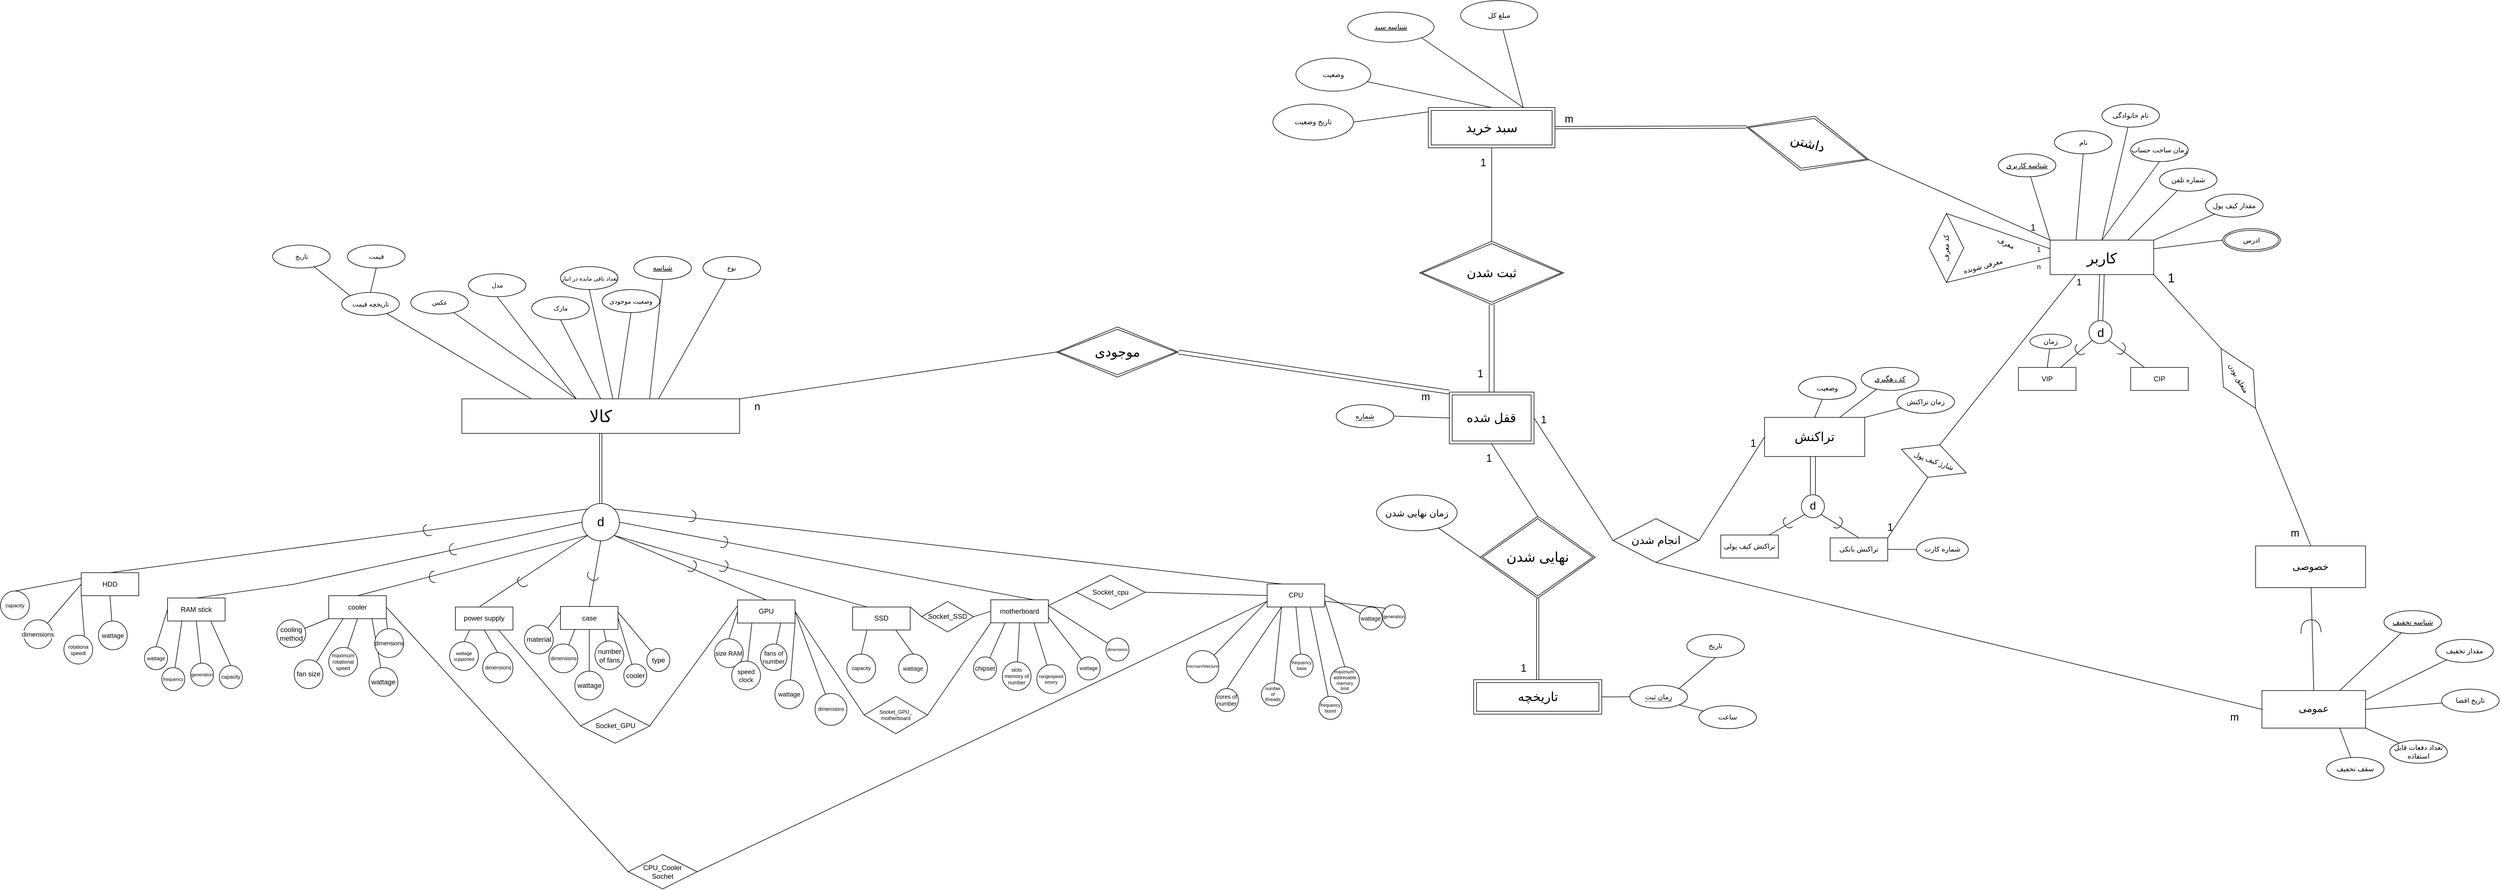 <mxfile version="24.9.3">
  <diagram name="Page-1" id="Qe93CBqOMruD9JODH6Dt">
    <mxGraphModel dx="4715" dy="2967" grid="1" gridSize="10" guides="1" tooltips="1" connect="1" arrows="1" fold="1" page="1" pageScale="1" pageWidth="850" pageHeight="1400" math="0" shadow="0">
      <root>
        <mxCell id="0" />
        <mxCell id="1" parent="0" />
        <mxCell id="0MYFLzOTOTOf0N0CDMw4-1" style="rounded=0;orthogonalLoop=1;jettySize=auto;html=1;exitX=1;exitY=0;exitDx=0;exitDy=0;entryX=0;entryY=0.5;entryDx=0;entryDy=0;endArrow=none;endFill=0;" parent="1" source="0MYFLzOTOTOf0N0CDMw4-2" target="0MYFLzOTOTOf0N0CDMw4-238" edge="1">
          <mxGeometry relative="1" as="geometry">
            <mxPoint x="1197.5" y="-245" as="targetPoint" />
          </mxGeometry>
        </mxCell>
        <mxCell id="0MYFLzOTOTOf0N0CDMw4-2" value="کالا" style="rounded=0;whiteSpace=wrap;html=1;fontSize=29;" parent="1" vertex="1">
          <mxGeometry x="-598.75" y="162.5" width="482.5" height="60" as="geometry" />
        </mxCell>
        <mxCell id="0MYFLzOTOTOf0N0CDMw4-3" style="rounded=0;orthogonalLoop=1;jettySize=auto;html=1;exitX=0;exitY=1;exitDx=0;exitDy=0;endArrow=none;endFill=0;" parent="1" source="0MYFLzOTOTOf0N0CDMw4-8" target="0MYFLzOTOTOf0N0CDMw4-96" edge="1">
          <mxGeometry relative="1" as="geometry">
            <mxPoint x="-910" y="564.75" as="targetPoint" />
          </mxGeometry>
        </mxCell>
        <mxCell id="0MYFLzOTOTOf0N0CDMw4-4" style="rounded=0;orthogonalLoop=1;jettySize=auto;html=1;exitX=0.25;exitY=1;exitDx=0;exitDy=0;endArrow=none;endFill=0;" parent="1" source="0MYFLzOTOTOf0N0CDMw4-8" target="0MYFLzOTOTOf0N0CDMw4-97" edge="1">
          <mxGeometry relative="1" as="geometry">
            <mxPoint x="-860" y="574.75" as="targetPoint" />
          </mxGeometry>
        </mxCell>
        <mxCell id="0MYFLzOTOTOf0N0CDMw4-5" style="rounded=0;orthogonalLoop=1;jettySize=auto;html=1;exitX=0.5;exitY=1;exitDx=0;exitDy=0;endArrow=none;endFill=0;" parent="1" source="0MYFLzOTOTOf0N0CDMw4-8" target="0MYFLzOTOTOf0N0CDMw4-98" edge="1">
          <mxGeometry relative="1" as="geometry">
            <mxPoint x="-800" y="574.75" as="targetPoint" />
          </mxGeometry>
        </mxCell>
        <mxCell id="0MYFLzOTOTOf0N0CDMw4-6" style="rounded=0;orthogonalLoop=1;jettySize=auto;html=1;exitX=0.75;exitY=1;exitDx=0;exitDy=0;endArrow=none;endFill=0;" parent="1" source="0MYFLzOTOTOf0N0CDMw4-8" target="0MYFLzOTOTOf0N0CDMw4-99" edge="1">
          <mxGeometry relative="1" as="geometry">
            <mxPoint x="-740" y="574.75" as="targetPoint" />
          </mxGeometry>
        </mxCell>
        <mxCell id="0MYFLzOTOTOf0N0CDMw4-7" style="rounded=0;orthogonalLoop=1;jettySize=auto;html=1;exitX=1;exitY=1;exitDx=0;exitDy=0;endArrow=none;endFill=0;" parent="1" source="0MYFLzOTOTOf0N0CDMw4-8" target="0MYFLzOTOTOf0N0CDMw4-100" edge="1">
          <mxGeometry relative="1" as="geometry">
            <mxPoint x="-680.0" y="564.75" as="targetPoint" />
          </mxGeometry>
        </mxCell>
        <mxCell id="0MYFLzOTOTOf0N0CDMw4-8" value="cooler" style="rounded=0;whiteSpace=wrap;html=1;" parent="1" vertex="1">
          <mxGeometry x="-830" y="504.75" width="100" height="40" as="geometry" />
        </mxCell>
        <mxCell id="0MYFLzOTOTOf0N0CDMw4-9" style="shape=connector;rounded=0;orthogonalLoop=1;jettySize=auto;html=1;exitX=0.25;exitY=1;exitDx=0;exitDy=0;entryX=0.5;entryY=0;entryDx=0;entryDy=0;strokeColor=default;align=center;verticalAlign=middle;fontFamily=Helvetica;fontSize=11;fontColor=default;labelBackgroundColor=default;elbow=vertical;endArrow=none;endFill=0;" parent="1" source="0MYFLzOTOTOf0N0CDMw4-10" target="0MYFLzOTOTOf0N0CDMw4-68" edge="1">
          <mxGeometry relative="1" as="geometry" />
        </mxCell>
        <mxCell id="0MYFLzOTOTOf0N0CDMw4-10" value="power supply" style="rounded=0;whiteSpace=wrap;html=1;" parent="1" vertex="1">
          <mxGeometry x="-610" y="524.43" width="100" height="40" as="geometry" />
        </mxCell>
        <mxCell id="0MYFLzOTOTOf0N0CDMw4-11" style="shape=connector;rounded=0;orthogonalLoop=1;jettySize=auto;html=1;exitX=0;exitY=0.5;exitDx=0;exitDy=0;entryX=0.5;entryY=0;entryDx=0;entryDy=0;strokeColor=default;align=center;verticalAlign=middle;fontFamily=Helvetica;fontSize=11;fontColor=default;labelBackgroundColor=default;elbow=vertical;endArrow=none;endFill=0;" parent="1" source="0MYFLzOTOTOf0N0CDMw4-16" target="0MYFLzOTOTOf0N0CDMw4-77" edge="1">
          <mxGeometry relative="1" as="geometry" />
        </mxCell>
        <mxCell id="0MYFLzOTOTOf0N0CDMw4-12" style="shape=connector;rounded=0;orthogonalLoop=1;jettySize=auto;html=1;exitX=0.25;exitY=1;exitDx=0;exitDy=0;strokeColor=default;align=center;verticalAlign=middle;fontFamily=Helvetica;fontSize=11;fontColor=default;labelBackgroundColor=default;elbow=vertical;endArrow=none;endFill=0;" parent="1" source="0MYFLzOTOTOf0N0CDMw4-16" target="0MYFLzOTOTOf0N0CDMw4-78" edge="1">
          <mxGeometry relative="1" as="geometry">
            <mxPoint x="-397.026" y="574.75" as="targetPoint" />
          </mxGeometry>
        </mxCell>
        <mxCell id="0MYFLzOTOTOf0N0CDMw4-13" style="shape=connector;rounded=0;orthogonalLoop=1;jettySize=auto;html=1;exitX=0.75;exitY=1;exitDx=0;exitDy=0;strokeColor=default;align=center;verticalAlign=middle;fontFamily=Helvetica;fontSize=11;fontColor=default;labelBackgroundColor=default;elbow=vertical;endArrow=none;endFill=0;" parent="1" source="0MYFLzOTOTOf0N0CDMw4-16" target="0MYFLzOTOTOf0N0CDMw4-79" edge="1">
          <mxGeometry relative="1" as="geometry">
            <mxPoint x="-337.5" y="574.75" as="targetPoint" />
          </mxGeometry>
        </mxCell>
        <mxCell id="0MYFLzOTOTOf0N0CDMw4-14" style="shape=connector;rounded=0;orthogonalLoop=1;jettySize=auto;html=1;exitX=1;exitY=1;exitDx=0;exitDy=0;strokeColor=default;align=center;verticalAlign=middle;fontFamily=Helvetica;fontSize=11;fontColor=default;labelBackgroundColor=default;elbow=vertical;endArrow=none;endFill=0;" parent="1" source="0MYFLzOTOTOf0N0CDMw4-16" target="0MYFLzOTOTOf0N0CDMw4-80" edge="1">
          <mxGeometry relative="1" as="geometry">
            <mxPoint x="-307.5" y="554.75" as="targetPoint" />
          </mxGeometry>
        </mxCell>
        <mxCell id="0MYFLzOTOTOf0N0CDMw4-15" style="shape=connector;rounded=0;orthogonalLoop=1;jettySize=auto;html=1;exitX=1;exitY=0.5;exitDx=0;exitDy=0;strokeColor=default;align=center;verticalAlign=middle;fontFamily=Helvetica;fontSize=11;fontColor=default;labelBackgroundColor=default;elbow=vertical;endArrow=none;endFill=0;" parent="1" source="0MYFLzOTOTOf0N0CDMw4-16" target="0MYFLzOTOTOf0N0CDMw4-81" edge="1">
          <mxGeometry relative="1" as="geometry">
            <mxPoint x="-267.5" y="564.75" as="targetPoint" />
          </mxGeometry>
        </mxCell>
        <mxCell id="0MYFLzOTOTOf0N0CDMw4-16" value="GPU" style="rounded=0;whiteSpace=wrap;html=1;" parent="1" vertex="1">
          <mxGeometry x="-120" y="512.25" width="100" height="40" as="geometry" />
        </mxCell>
        <mxCell id="0MYFLzOTOTOf0N0CDMw4-17" style="rounded=0;orthogonalLoop=1;jettySize=auto;html=1;exitX=0;exitY=0.25;exitDx=0;exitDy=0;endArrow=none;endFill=0;" parent="1" source="0MYFLzOTOTOf0N0CDMw4-23" target="0MYFLzOTOTOf0N0CDMw4-103" edge="1">
          <mxGeometry relative="1" as="geometry">
            <mxPoint x="-190" y="574.75" as="targetPoint" />
          </mxGeometry>
        </mxCell>
        <mxCell id="0MYFLzOTOTOf0N0CDMw4-18" style="rounded=0;orthogonalLoop=1;jettySize=auto;html=1;exitX=0.25;exitY=1;exitDx=0;exitDy=0;endArrow=none;endFill=0;" parent="1" source="0MYFLzOTOTOf0N0CDMw4-23" target="0MYFLzOTOTOf0N0CDMw4-104" edge="1">
          <mxGeometry relative="1" as="geometry">
            <mxPoint x="-160" y="574.75" as="targetPoint" />
          </mxGeometry>
        </mxCell>
        <mxCell id="0MYFLzOTOTOf0N0CDMw4-19" style="rounded=0;orthogonalLoop=1;jettySize=auto;html=1;exitX=0.5;exitY=1;exitDx=0;exitDy=0;endArrow=none;endFill=0;" parent="1" source="0MYFLzOTOTOf0N0CDMw4-23" target="0MYFLzOTOTOf0N0CDMw4-105" edge="1">
          <mxGeometry relative="1" as="geometry">
            <mxPoint x="-110" y="574.75" as="targetPoint" />
          </mxGeometry>
        </mxCell>
        <mxCell id="0MYFLzOTOTOf0N0CDMw4-20" style="rounded=0;orthogonalLoop=1;jettySize=auto;html=1;exitX=0.75;exitY=1;exitDx=0;exitDy=0;endArrow=none;endFill=0;" parent="1" source="0MYFLzOTOTOf0N0CDMw4-23" target="0MYFLzOTOTOf0N0CDMw4-106" edge="1">
          <mxGeometry relative="1" as="geometry">
            <mxPoint x="-70" y="574.75" as="targetPoint" />
          </mxGeometry>
        </mxCell>
        <mxCell id="0MYFLzOTOTOf0N0CDMw4-21" style="rounded=0;orthogonalLoop=1;jettySize=auto;html=1;exitX=1;exitY=0.5;exitDx=0;exitDy=0;endArrow=none;endFill=0;" parent="1" source="0MYFLzOTOTOf0N0CDMw4-23" target="0MYFLzOTOTOf0N0CDMw4-102" edge="1">
          <mxGeometry relative="1" as="geometry">
            <mxPoint x="-40" y="574.75" as="targetPoint" />
          </mxGeometry>
        </mxCell>
        <mxCell id="0MYFLzOTOTOf0N0CDMw4-22" style="rounded=0;orthogonalLoop=1;jettySize=auto;html=1;exitX=1;exitY=0.25;exitDx=0;exitDy=0;endArrow=none;endFill=0;" parent="1" source="0MYFLzOTOTOf0N0CDMw4-23" target="0MYFLzOTOTOf0N0CDMw4-101" edge="1">
          <mxGeometry relative="1" as="geometry">
            <mxPoint x="-10" y="574.75" as="targetPoint" />
          </mxGeometry>
        </mxCell>
        <mxCell id="0MYFLzOTOTOf0N0CDMw4-23" value="case" style="rounded=0;whiteSpace=wrap;html=1;" parent="1" vertex="1">
          <mxGeometry x="-427.5" y="523.5" width="100" height="40" as="geometry" />
        </mxCell>
        <mxCell id="0MYFLzOTOTOf0N0CDMw4-24" style="shape=connector;rounded=0;orthogonalLoop=1;jettySize=auto;html=1;exitX=0.5;exitY=1;exitDx=0;exitDy=0;strokeColor=default;align=center;verticalAlign=middle;fontFamily=Helvetica;fontSize=11;fontColor=default;labelBackgroundColor=default;elbow=vertical;endArrow=none;endFill=0;" parent="1" source="0MYFLzOTOTOf0N0CDMw4-28" target="0MYFLzOTOTOf0N0CDMw4-63" edge="1">
          <mxGeometry relative="1" as="geometry">
            <mxPoint x="140" y="554.75" as="targetPoint" />
          </mxGeometry>
        </mxCell>
        <mxCell id="0MYFLzOTOTOf0N0CDMw4-25" style="shape=connector;rounded=0;orthogonalLoop=1;jettySize=auto;html=1;exitX=0.25;exitY=1;exitDx=0;exitDy=0;strokeColor=default;align=center;verticalAlign=middle;fontFamily=Helvetica;fontSize=11;fontColor=default;labelBackgroundColor=default;elbow=vertical;endArrow=none;endFill=0;" parent="1" source="0MYFLzOTOTOf0N0CDMw4-28" target="0MYFLzOTOTOf0N0CDMw4-65" edge="1">
          <mxGeometry relative="1" as="geometry">
            <mxPoint x="110.091" y="564.75" as="targetPoint" />
          </mxGeometry>
        </mxCell>
        <mxCell id="0MYFLzOTOTOf0N0CDMw4-26" style="shape=connector;rounded=0;orthogonalLoop=1;jettySize=auto;html=1;exitX=0.75;exitY=1;exitDx=0;exitDy=0;entryX=0.5;entryY=0;entryDx=0;entryDy=0;strokeColor=default;align=center;verticalAlign=middle;fontFamily=Helvetica;fontSize=11;fontColor=default;labelBackgroundColor=default;elbow=vertical;endArrow=none;endFill=0;" parent="1" source="0MYFLzOTOTOf0N0CDMw4-28" target="0MYFLzOTOTOf0N0CDMw4-64" edge="1">
          <mxGeometry relative="1" as="geometry" />
        </mxCell>
        <mxCell id="0MYFLzOTOTOf0N0CDMw4-27" style="shape=connector;rounded=0;orthogonalLoop=1;jettySize=auto;html=1;exitX=0;exitY=0.5;exitDx=0;exitDy=0;entryX=0.5;entryY=0;entryDx=0;entryDy=0;strokeColor=default;align=center;verticalAlign=middle;fontFamily=Helvetica;fontSize=11;fontColor=default;labelBackgroundColor=default;elbow=vertical;endArrow=none;endFill=0;" parent="1" source="0MYFLzOTOTOf0N0CDMw4-28" target="0MYFLzOTOTOf0N0CDMw4-66" edge="1">
          <mxGeometry relative="1" as="geometry" />
        </mxCell>
        <mxCell id="0MYFLzOTOTOf0N0CDMw4-28" value="RAM stick" style="rounded=0;whiteSpace=wrap;html=1;" parent="1" vertex="1">
          <mxGeometry x="-1110" y="508.81" width="100" height="40" as="geometry" />
        </mxCell>
        <mxCell id="0MYFLzOTOTOf0N0CDMw4-29" style="shape=connector;rounded=0;orthogonalLoop=1;jettySize=auto;html=1;exitX=0.75;exitY=1;exitDx=0;exitDy=0;strokeColor=default;align=center;verticalAlign=middle;fontFamily=Helvetica;fontSize=11;fontColor=default;labelBackgroundColor=default;elbow=vertical;endArrow=none;endFill=0;" parent="1" source="0MYFLzOTOTOf0N0CDMw4-34" target="0MYFLzOTOTOf0N0CDMw4-62" edge="1">
          <mxGeometry relative="1" as="geometry">
            <mxPoint x="910" y="566.94" as="targetPoint" />
          </mxGeometry>
        </mxCell>
        <mxCell id="0MYFLzOTOTOf0N0CDMw4-30" style="shape=connector;rounded=0;orthogonalLoop=1;jettySize=auto;html=1;exitX=0.5;exitY=1;exitDx=0;exitDy=0;strokeColor=default;align=center;verticalAlign=middle;fontFamily=Helvetica;fontSize=11;fontColor=default;labelBackgroundColor=default;elbow=vertical;endArrow=none;endFill=0;" parent="1" source="0MYFLzOTOTOf0N0CDMw4-34" target="0MYFLzOTOTOf0N0CDMw4-61" edge="1">
          <mxGeometry relative="1" as="geometry">
            <mxPoint x="880" y="566.94" as="targetPoint" />
          </mxGeometry>
        </mxCell>
        <mxCell id="0MYFLzOTOTOf0N0CDMw4-31" style="shape=connector;rounded=0;orthogonalLoop=1;jettySize=auto;html=1;exitX=0.25;exitY=1;exitDx=0;exitDy=0;strokeColor=default;align=center;verticalAlign=middle;fontFamily=Helvetica;fontSize=11;fontColor=default;labelBackgroundColor=default;elbow=vertical;endArrow=none;endFill=0;" parent="1" source="0MYFLzOTOTOf0N0CDMw4-34" target="0MYFLzOTOTOf0N0CDMw4-60" edge="1">
          <mxGeometry relative="1" as="geometry">
            <mxPoint x="850.31" y="566.94" as="targetPoint" />
          </mxGeometry>
        </mxCell>
        <mxCell id="0MYFLzOTOTOf0N0CDMw4-32" style="shape=connector;rounded=0;orthogonalLoop=1;jettySize=auto;html=1;exitX=1;exitY=0.75;exitDx=0;exitDy=0;strokeColor=default;align=center;verticalAlign=middle;fontFamily=Helvetica;fontSize=11;fontColor=default;labelBackgroundColor=default;elbow=vertical;endArrow=none;endFill=0;" parent="1" source="0MYFLzOTOTOf0N0CDMw4-34" target="0MYFLzOTOTOf0N0CDMw4-59" edge="1">
          <mxGeometry relative="1" as="geometry">
            <mxPoint x="940" y="566.94" as="targetPoint" />
          </mxGeometry>
        </mxCell>
        <mxCell id="0MYFLzOTOTOf0N0CDMw4-33" style="shape=connector;rounded=0;orthogonalLoop=1;jettySize=auto;html=1;exitX=1;exitY=0.25;exitDx=0;exitDy=0;strokeColor=default;align=center;verticalAlign=middle;fontFamily=Helvetica;fontSize=11;fontColor=default;labelBackgroundColor=default;elbow=vertical;endArrow=none;endFill=0;" parent="1" source="0MYFLzOTOTOf0N0CDMw4-34" target="0MYFLzOTOTOf0N0CDMw4-58" edge="1">
          <mxGeometry relative="1" as="geometry">
            <mxPoint x="970" y="566.94" as="targetPoint" />
          </mxGeometry>
        </mxCell>
        <mxCell id="0MYFLzOTOTOf0N0CDMw4-34" value="motherboard" style="rounded=0;whiteSpace=wrap;html=1;" parent="1" vertex="1">
          <mxGeometry x="320" y="511.94" width="100" height="40" as="geometry" />
        </mxCell>
        <mxCell id="0MYFLzOTOTOf0N0CDMw4-35" value="SSD" style="rounded=0;whiteSpace=wrap;html=1;" parent="1" vertex="1">
          <mxGeometry x="80" y="524.43" width="100" height="40" as="geometry" />
        </mxCell>
        <mxCell id="0MYFLzOTOTOf0N0CDMw4-36" style="shape=connector;rounded=0;orthogonalLoop=1;jettySize=auto;html=1;exitX=0;exitY=0.25;exitDx=0;exitDy=0;entryX=0.5;entryY=0;entryDx=0;entryDy=0;strokeColor=default;align=center;verticalAlign=middle;fontFamily=Helvetica;fontSize=11;fontColor=default;labelBackgroundColor=default;elbow=vertical;endArrow=none;endFill=0;" parent="1" source="0MYFLzOTOTOf0N0CDMw4-39" target="0MYFLzOTOTOf0N0CDMw4-71" edge="1">
          <mxGeometry relative="1" as="geometry" />
        </mxCell>
        <mxCell id="0MYFLzOTOTOf0N0CDMw4-37" style="shape=connector;rounded=0;orthogonalLoop=1;jettySize=auto;html=1;exitX=0.5;exitY=1;exitDx=0;exitDy=0;strokeColor=default;align=center;verticalAlign=middle;fontFamily=Helvetica;fontSize=11;fontColor=default;labelBackgroundColor=default;elbow=vertical;endArrow=none;endFill=0;" parent="1" source="0MYFLzOTOTOf0N0CDMw4-39" target="0MYFLzOTOTOf0N0CDMw4-74" edge="1">
          <mxGeometry relative="1" as="geometry">
            <mxPoint x="-1179.609" y="574.75" as="targetPoint" />
          </mxGeometry>
        </mxCell>
        <mxCell id="0MYFLzOTOTOf0N0CDMw4-38" style="shape=connector;rounded=0;orthogonalLoop=1;jettySize=auto;html=1;exitX=0;exitY=0.5;exitDx=0;exitDy=0;strokeColor=default;align=center;verticalAlign=middle;fontFamily=Helvetica;fontSize=11;fontColor=default;labelBackgroundColor=default;elbow=vertical;endArrow=none;endFill=0;" parent="1" source="0MYFLzOTOTOf0N0CDMw4-39" target="0MYFLzOTOTOf0N0CDMw4-75" edge="1">
          <mxGeometry relative="1" as="geometry">
            <mxPoint x="-1290" y="564.75" as="targetPoint" />
          </mxGeometry>
        </mxCell>
        <mxCell id="0MYFLzOTOTOf0N0CDMw4-39" value="HDD" style="rounded=0;whiteSpace=wrap;html=1;" parent="1" vertex="1">
          <mxGeometry x="-1260" y="464.75" width="100" height="40" as="geometry" />
        </mxCell>
        <mxCell id="0MYFLzOTOTOf0N0CDMw4-40" style="rounded=0;orthogonalLoop=1;jettySize=auto;html=1;exitX=1;exitY=0.5;exitDx=0;exitDy=0;endArrow=none;endFill=0;" parent="1" source="0MYFLzOTOTOf0N0CDMw4-46" target="0MYFLzOTOTOf0N0CDMw4-95" edge="1">
          <mxGeometry relative="1" as="geometry">
            <mxPoint x="720" y="574.75" as="targetPoint" />
          </mxGeometry>
        </mxCell>
        <mxCell id="0MYFLzOTOTOf0N0CDMw4-41" style="rounded=0;orthogonalLoop=1;jettySize=auto;html=1;exitX=0.75;exitY=1;exitDx=0;exitDy=0;endArrow=none;endFill=0;" parent="1" source="0MYFLzOTOTOf0N0CDMw4-46" target="0MYFLzOTOTOf0N0CDMw4-93" edge="1">
          <mxGeometry relative="1" as="geometry">
            <mxPoint x="630" y="574.75" as="targetPoint" />
          </mxGeometry>
        </mxCell>
        <mxCell id="0MYFLzOTOTOf0N0CDMw4-42" style="rounded=0;orthogonalLoop=1;jettySize=auto;html=1;exitX=0.5;exitY=1;exitDx=0;exitDy=0;endArrow=none;endFill=0;" parent="1" source="0MYFLzOTOTOf0N0CDMw4-46" target="0MYFLzOTOTOf0N0CDMw4-92" edge="1">
          <mxGeometry relative="1" as="geometry">
            <mxPoint x="600" y="574.75" as="targetPoint" />
          </mxGeometry>
        </mxCell>
        <mxCell id="0MYFLzOTOTOf0N0CDMw4-43" style="rounded=0;orthogonalLoop=1;jettySize=auto;html=1;exitX=0.25;exitY=1;exitDx=0;exitDy=0;endArrow=none;endFill=0;" parent="1" source="0MYFLzOTOTOf0N0CDMw4-46" target="0MYFLzOTOTOf0N0CDMw4-170" edge="1">
          <mxGeometry relative="1" as="geometry">
            <mxPoint x="570" y="574.75" as="targetPoint" />
          </mxGeometry>
        </mxCell>
        <mxCell id="0MYFLzOTOTOf0N0CDMw4-44" style="rounded=0;orthogonalLoop=1;jettySize=auto;html=1;exitX=0;exitY=0.75;exitDx=0;exitDy=0;endArrow=none;endFill=0;" parent="1" source="0MYFLzOTOTOf0N0CDMw4-46" target="0MYFLzOTOTOf0N0CDMw4-90" edge="1">
          <mxGeometry relative="1" as="geometry">
            <mxPoint x="500" y="574.75" as="targetPoint" />
          </mxGeometry>
        </mxCell>
        <mxCell id="0MYFLzOTOTOf0N0CDMw4-45" style="rounded=0;orthogonalLoop=1;jettySize=auto;html=1;exitX=1;exitY=0.75;exitDx=0;exitDy=0;entryX=0.5;entryY=0;entryDx=0;entryDy=0;endArrow=none;endFill=0;" parent="1" source="0MYFLzOTOTOf0N0CDMw4-46" target="0MYFLzOTOTOf0N0CDMw4-94" edge="1">
          <mxGeometry relative="1" as="geometry" />
        </mxCell>
        <mxCell id="0MYFLzOTOTOf0N0CDMw4-46" value="CPU" style="rounded=0;whiteSpace=wrap;html=1;" parent="1" vertex="1">
          <mxGeometry x="800" y="484.43" width="100" height="40" as="geometry" />
        </mxCell>
        <mxCell id="0MYFLzOTOTOf0N0CDMw4-47" value="عکس" style="ellipse;whiteSpace=wrap;html=1;fontFamily=Helvetica;fontSize=11;fontColor=default;labelBackgroundColor=default;" parent="1" vertex="1">
          <mxGeometry x="-687.5" y="-25" width="100" height="40" as="geometry" />
        </mxCell>
        <mxCell id="0MYFLzOTOTOf0N0CDMw4-48" value="وضعیت موجودی" style="ellipse;whiteSpace=wrap;html=1;aspect=fixed;fontFamily=Helvetica;fontSize=11;fontColor=default;labelBackgroundColor=none;" parent="1" vertex="1">
          <mxGeometry x="-355" y="-27.5" width="100" height="40" as="geometry" />
        </mxCell>
        <mxCell id="0MYFLzOTOTOf0N0CDMw4-49" value="&lt;font style=&quot;font-size: 10px;&quot;&gt;تعداد باقی مانده در انبار&lt;/font&gt;" style="ellipse;whiteSpace=wrap;html=1;fontFamily=Helvetica;fontSize=11;fontColor=default;labelBackgroundColor=none;" parent="1" vertex="1">
          <mxGeometry x="-427.5" y="-67.5" width="100" height="40" as="geometry" />
        </mxCell>
        <mxCell id="0MYFLzOTOTOf0N0CDMw4-50" value="مارک" style="ellipse;whiteSpace=wrap;html=1;aspect=fixed;fontFamily=Helvetica;fontSize=11;fontColor=default;labelBackgroundColor=default;" parent="1" vertex="1">
          <mxGeometry x="-477.5" y="-15" width="100" height="40" as="geometry" />
        </mxCell>
        <mxCell id="0MYFLzOTOTOf0N0CDMw4-51" value="نوع" style="ellipse;whiteSpace=wrap;html=1;aspect=fixed;fontFamily=Helvetica;fontSize=11;fontColor=default;labelBackgroundColor=default;" parent="1" vertex="1">
          <mxGeometry x="-180" y="-85" width="100" height="40" as="geometry" />
        </mxCell>
        <mxCell id="0MYFLzOTOTOf0N0CDMw4-52" value="مدل" style="ellipse;whiteSpace=wrap;html=1;aspect=fixed;fontFamily=Helvetica;fontSize=11;fontColor=default;labelBackgroundColor=default;" parent="1" vertex="1">
          <mxGeometry x="-587.5" y="-55" width="100" height="40" as="geometry" />
        </mxCell>
        <mxCell id="0MYFLzOTOTOf0N0CDMw4-53" style="rounded=0;orthogonalLoop=1;jettySize=auto;html=1;exitX=0;exitY=0;exitDx=0;exitDy=0;endArrow=none;endFill=0;" parent="1" source="0MYFLzOTOTOf0N0CDMw4-55" target="0MYFLzOTOTOf0N0CDMw4-56" edge="1">
          <mxGeometry relative="1" as="geometry" />
        </mxCell>
        <mxCell id="0MYFLzOTOTOf0N0CDMw4-54" style="rounded=0;orthogonalLoop=1;jettySize=auto;html=1;exitX=0.5;exitY=0;exitDx=0;exitDy=0;entryX=0.5;entryY=1;entryDx=0;entryDy=0;endArrow=none;endFill=0;" parent="1" source="0MYFLzOTOTOf0N0CDMw4-55" target="0MYFLzOTOTOf0N0CDMw4-57" edge="1">
          <mxGeometry relative="1" as="geometry" />
        </mxCell>
        <mxCell id="0MYFLzOTOTOf0N0CDMw4-55" value="تاریخچه قیمت" style="ellipse;whiteSpace=wrap;html=1;aspect=fixed;fontFamily=Helvetica;fontSize=11;fontColor=default;labelBackgroundColor=none;" parent="1" vertex="1">
          <mxGeometry x="-807.5" y="-22.5" width="100" height="40" as="geometry" />
        </mxCell>
        <mxCell id="0MYFLzOTOTOf0N0CDMw4-56" value="تاریخ" style="ellipse;whiteSpace=wrap;html=1;aspect=fixed;fontFamily=Helvetica;fontSize=11;fontColor=default;labelBackgroundColor=default;" parent="1" vertex="1">
          <mxGeometry x="-927.5" y="-105" width="100" height="40" as="geometry" />
        </mxCell>
        <mxCell id="0MYFLzOTOTOf0N0CDMw4-57" value="قیمت" style="ellipse;whiteSpace=wrap;html=1;aspect=fixed;fontFamily=Helvetica;fontSize=11;fontColor=default;labelBackgroundColor=default;" parent="1" vertex="1">
          <mxGeometry x="-797.5" y="-105" width="100" height="40" as="geometry" />
        </mxCell>
        <mxCell id="0MYFLzOTOTOf0N0CDMw4-58" value="‫‪dimensions‬‬" style="ellipse;whiteSpace=wrap;html=1;aspect=fixed;fontFamily=Helvetica;fontSize=7;fontColor=default;labelBackgroundColor=none;" parent="1" vertex="1">
          <mxGeometry x="520" y="578.5" width="40" height="40" as="geometry" />
        </mxCell>
        <mxCell id="0MYFLzOTOTOf0N0CDMw4-59" value="‫‪wattage‬‬" style="ellipse;whiteSpace=wrap;html=1;aspect=fixed;fontFamily=Helvetica;fontSize=9;fontColor=default;labelBackgroundColor=none;" parent="1" vertex="1">
          <mxGeometry x="470" y="611.31" width="40" height="40" as="geometry" />
        </mxCell>
        <mxCell id="0MYFLzOTOTOf0N0CDMw4-60" value="‫‪chipset‬‬" style="ellipse;whiteSpace=wrap;html=1;aspect=fixed;fontFamily=Helvetica;fontSize=11;fontColor=default;labelBackgroundColor=default;" parent="1" vertex="1">
          <mxGeometry x="290" y="611.31" width="40" height="40" as="geometry" />
        </mxCell>
        <mxCell id="0MYFLzOTOTOf0N0CDMw4-61" value="‫‪slots‬‬ ‫‪memory‬‬ ‫‪of‬‬ ‫‪number‬‬" style="ellipse;whiteSpace=wrap;html=1;aspect=fixed;fontFamily=Helvetica;fontSize=9;fontColor=default;labelBackgroundColor=none;" parent="1" vertex="1">
          <mxGeometry x="340" y="619.75" width="50" height="50" as="geometry" />
        </mxCell>
        <mxCell id="0MYFLzOTOTOf0N0CDMw4-62" value="‫‪range‬‬‫‪speed‬‬ ‫‪emory‬‬" style="ellipse;whiteSpace=wrap;html=1;aspect=fixed;fontFamily=Helvetica;fontSize=8;fontColor=default;labelBackgroundColor=none;" parent="1" vertex="1">
          <mxGeometry x="400" y="624.75" width="50" height="50" as="geometry" />
        </mxCell>
        <mxCell id="0MYFLzOTOTOf0N0CDMw4-63" value="‫‪generation‬‬" style="ellipse;whiteSpace=wrap;html=1;aspect=fixed;fontFamily=Helvetica;fontSize=8;fontColor=default;labelBackgroundColor=none;" parent="1" vertex="1">
          <mxGeometry x="-1070" y="621.94" width="40" height="40" as="geometry" />
        </mxCell>
        <mxCell id="0MYFLzOTOTOf0N0CDMw4-64" value="‫‪capacity‬‬" style="ellipse;whiteSpace=wrap;html=1;aspect=fixed;fontFamily=Helvetica;fontSize=9;fontColor=default;labelBackgroundColor=none;" parent="1" vertex="1">
          <mxGeometry x="-1020" y="626.31" width="40" height="40" as="geometry" />
        </mxCell>
        <mxCell id="0MYFLzOTOTOf0N0CDMw4-65" value="‫‪frequency‬‬" style="ellipse;whiteSpace=wrap;html=1;aspect=fixed;fontFamily=Helvetica;fontSize=8;fontColor=default;labelBackgroundColor=none;" parent="1" vertex="1">
          <mxGeometry x="-1120" y="629.75" width="40" height="40" as="geometry" />
        </mxCell>
        <mxCell id="0MYFLzOTOTOf0N0CDMw4-66" value="wattage" style="ellipse;whiteSpace=wrap;html=1;aspect=fixed;fontFamily=Helvetica;fontSize=9;fontColor=default;labelBackgroundColor=default;" parent="1" vertex="1">
          <mxGeometry x="-1150" y="593.5" width="40" height="40" as="geometry" />
        </mxCell>
        <mxCell id="0MYFLzOTOTOf0N0CDMw4-67" value="‫‪dimensions‬‬" style="ellipse;whiteSpace=wrap;html=1;aspect=fixed;fontFamily=Helvetica;fontSize=9;fontColor=default;labelBackgroundColor=default;" parent="1" vertex="1">
          <mxGeometry x="-562.5" y="603.81" width="52.5" height="52.5" as="geometry" />
        </mxCell>
        <mxCell id="0MYFLzOTOTOf0N0CDMw4-68" value="wattage supported" style="ellipse;whiteSpace=wrap;html=1;aspect=fixed;fontFamily=Helvetica;fontSize=8;fontColor=default;labelBackgroundColor=none;" parent="1" vertex="1">
          <mxGeometry x="-620" y="584.75" width="50" height="50" as="geometry" />
        </mxCell>
        <mxCell id="0MYFLzOTOTOf0N0CDMw4-69" value="‫‪wattage‬‬" style="ellipse;whiteSpace=wrap;html=1;aspect=fixed;fontFamily=Helvetica;fontSize=10;fontColor=default;labelBackgroundColor=none;" parent="1" vertex="1">
          <mxGeometry x="160" y="606.31" width="50" height="50" as="geometry" />
        </mxCell>
        <mxCell id="0MYFLzOTOTOf0N0CDMw4-70" value="capacity" style="ellipse;whiteSpace=wrap;html=1;aspect=fixed;fontFamily=Helvetica;fontSize=9;fontColor=default;labelBackgroundColor=none;" parent="1" vertex="1">
          <mxGeometry x="70" y="606.31" width="50" height="50" as="geometry" />
        </mxCell>
        <mxCell id="0MYFLzOTOTOf0N0CDMw4-71" value="capacity" style="ellipse;whiteSpace=wrap;html=1;aspect=fixed;fontFamily=Helvetica;fontSize=9;fontColor=default;labelBackgroundColor=none;" parent="1" vertex="1">
          <mxGeometry x="-1400" y="496.63" width="50" height="50" as="geometry" />
        </mxCell>
        <mxCell id="0MYFLzOTOTOf0N0CDMw4-72" value="&lt;div&gt;rotationa speedl&lt;/div&gt;" style="ellipse;whiteSpace=wrap;html=1;aspect=fixed;fontFamily=Helvetica;fontSize=9;fontColor=default;labelBackgroundColor=none;" parent="1" vertex="1">
          <mxGeometry x="-1290" y="573.5" width="50" height="50" as="geometry" />
        </mxCell>
        <mxCell id="0MYFLzOTOTOf0N0CDMw4-73" style="shape=connector;rounded=0;orthogonalLoop=1;jettySize=auto;html=1;exitX=0.5;exitY=1;exitDx=0;exitDy=0;entryX=0.5;entryY=0;entryDx=0;entryDy=0;strokeColor=default;align=center;verticalAlign=middle;fontFamily=Helvetica;fontSize=11;fontColor=default;labelBackgroundColor=default;elbow=vertical;endArrow=none;endFill=0;" parent="1" source="0MYFLzOTOTOf0N0CDMw4-10" target="0MYFLzOTOTOf0N0CDMw4-67" edge="1">
          <mxGeometry relative="1" as="geometry" />
        </mxCell>
        <mxCell id="0MYFLzOTOTOf0N0CDMw4-74" value="‫‪wattage‬‬" style="ellipse;whiteSpace=wrap;html=1;aspect=fixed;fontFamily=Helvetica;fontSize=11;fontColor=default;labelBackgroundColor=default;" parent="1" vertex="1">
          <mxGeometry x="-1230" y="548.81" width="50" height="50" as="geometry" />
        </mxCell>
        <mxCell id="0MYFLzOTOTOf0N0CDMw4-75" value="dimensions" style="ellipse;whiteSpace=wrap;html=1;aspect=fixed;fontFamily=Helvetica;fontSize=11;fontColor=default;labelBackgroundColor=default;" parent="1" vertex="1">
          <mxGeometry x="-1360" y="546.63" width="50" height="50" as="geometry" />
        </mxCell>
        <mxCell id="0MYFLzOTOTOf0N0CDMw4-76" style="shape=connector;rounded=0;orthogonalLoop=1;jettySize=auto;html=1;exitX=0;exitY=1;exitDx=0;exitDy=0;entryX=0.712;entryY=0.023;entryDx=0;entryDy=0;entryPerimeter=0;strokeColor=default;align=center;verticalAlign=middle;fontFamily=Helvetica;fontSize=11;fontColor=default;labelBackgroundColor=default;elbow=vertical;endArrow=none;endFill=0;" parent="1" source="0MYFLzOTOTOf0N0CDMw4-39" target="0MYFLzOTOTOf0N0CDMw4-72" edge="1">
          <mxGeometry relative="1" as="geometry" />
        </mxCell>
        <mxCell id="0MYFLzOTOTOf0N0CDMw4-77" value="size RAM" style="ellipse;whiteSpace=wrap;html=1;aspect=fixed;fontFamily=Helvetica;fontSize=11;fontColor=default;labelBackgroundColor=none;" parent="1" vertex="1">
          <mxGeometry x="-160" y="579.75" width="50" height="50" as="geometry" />
        </mxCell>
        <mxCell id="0MYFLzOTOTOf0N0CDMw4-78" value="speed clock" style="ellipse;whiteSpace=wrap;html=1;aspect=fixed;fontFamily=Helvetica;fontSize=11;fontColor=default;labelBackgroundColor=none;" parent="1" vertex="1">
          <mxGeometry x="-130" y="618.5" width="50" height="50" as="geometry" />
        </mxCell>
        <mxCell id="0MYFLzOTOTOf0N0CDMw4-79" value="fans of number" style="ellipse;whiteSpace=wrap;html=1;aspect=fixed;fontFamily=Helvetica;fontSize=11;fontColor=default;labelBackgroundColor=none;" parent="1" vertex="1">
          <mxGeometry x="-80" y="588.81" width="45.94" height="45.94" as="geometry" />
        </mxCell>
        <mxCell id="0MYFLzOTOTOf0N0CDMw4-80" value="wattage" style="ellipse;whiteSpace=wrap;html=1;aspect=fixed;fontFamily=Helvetica;fontSize=11;fontColor=default;labelBackgroundColor=default;" parent="1" vertex="1">
          <mxGeometry x="-55" y="651.31" width="50" height="50" as="geometry" />
        </mxCell>
        <mxCell id="0MYFLzOTOTOf0N0CDMw4-81" value="dimensions" style="ellipse;whiteSpace=wrap;html=1;aspect=fixed;fontFamily=Helvetica;fontSize=9;fontColor=default;labelBackgroundColor=none;" parent="1" vertex="1">
          <mxGeometry x="14.69" y="674.75" width="55.31" height="55.31" as="geometry" />
        </mxCell>
        <mxCell id="0MYFLzOTOTOf0N0CDMw4-82" value="" style="endArrow=none;html=1;rounded=0;exitX=0.708;exitY=0;exitDx=0;exitDy=0;exitPerimeter=0;" parent="1" source="0MYFLzOTOTOf0N0CDMw4-2" target="0MYFLzOTOTOf0N0CDMw4-51" edge="1">
          <mxGeometry width="50" height="50" relative="1" as="geometry">
            <mxPoint x="27.5" y="95" as="sourcePoint" />
            <mxPoint x="77.5" y="45" as="targetPoint" />
          </mxGeometry>
        </mxCell>
        <mxCell id="0MYFLzOTOTOf0N0CDMw4-83" value="" style="endArrow=none;html=1;rounded=0;" parent="1" source="0MYFLzOTOTOf0N0CDMw4-2" target="0MYFLzOTOTOf0N0CDMw4-47" edge="1">
          <mxGeometry width="50" height="50" relative="1" as="geometry">
            <mxPoint x="-87.5" y="285" as="sourcePoint" />
            <mxPoint x="-37.5" y="235" as="targetPoint" />
          </mxGeometry>
        </mxCell>
        <mxCell id="0MYFLzOTOTOf0N0CDMw4-84" value="" style="endArrow=none;html=1;rounded=0;entryX=0.5;entryY=1;entryDx=0;entryDy=0;exitX=0.563;exitY=0;exitDx=0;exitDy=0;exitPerimeter=0;" parent="1" source="0MYFLzOTOTOf0N0CDMw4-2" target="0MYFLzOTOTOf0N0CDMw4-48" edge="1">
          <mxGeometry width="50" height="50" relative="1" as="geometry">
            <mxPoint x="-170" y="305" as="sourcePoint" />
            <mxPoint x="-120" y="255" as="targetPoint" />
          </mxGeometry>
        </mxCell>
        <mxCell id="0MYFLzOTOTOf0N0CDMw4-85" value="" style="endArrow=none;html=1;rounded=0;entryX=0.5;entryY=1;entryDx=0;entryDy=0;exitX=0.544;exitY=0.011;exitDx=0;exitDy=0;exitPerimeter=0;" parent="1" source="0MYFLzOTOTOf0N0CDMw4-2" target="0MYFLzOTOTOf0N0CDMw4-49" edge="1">
          <mxGeometry width="50" height="50" relative="1" as="geometry">
            <mxPoint x="-305" y="295" as="sourcePoint" />
            <mxPoint x="-255" y="245" as="targetPoint" />
          </mxGeometry>
        </mxCell>
        <mxCell id="0MYFLzOTOTOf0N0CDMw4-86" value="" style="endArrow=none;html=1;rounded=0;exitX=0.5;exitY=0;exitDx=0;exitDy=0;entryX=0.5;entryY=1;entryDx=0;entryDy=0;" parent="1" source="0MYFLzOTOTOf0N0CDMw4-2" target="0MYFLzOTOTOf0N0CDMw4-50" edge="1">
          <mxGeometry width="50" height="50" relative="1" as="geometry">
            <mxPoint x="-427.5" y="285" as="sourcePoint" />
            <mxPoint x="-377.5" y="235" as="targetPoint" />
          </mxGeometry>
        </mxCell>
        <mxCell id="0MYFLzOTOTOf0N0CDMw4-87" value="" style="endArrow=none;html=1;rounded=0;exitX=0.412;exitY=0.001;exitDx=0;exitDy=0;exitPerimeter=0;entryX=0.5;entryY=1;entryDx=0;entryDy=0;" parent="1" source="0MYFLzOTOTOf0N0CDMw4-2" target="0MYFLzOTOTOf0N0CDMw4-52" edge="1">
          <mxGeometry width="50" height="50" relative="1" as="geometry">
            <mxPoint x="-477.5" y="285" as="sourcePoint" />
            <mxPoint x="-427.5" y="235" as="targetPoint" />
          </mxGeometry>
        </mxCell>
        <mxCell id="0MYFLzOTOTOf0N0CDMw4-88" value="" style="endArrow=none;html=1;rounded=0;entryX=0.25;entryY=0;entryDx=0;entryDy=0;" parent="1" source="0MYFLzOTOTOf0N0CDMw4-55" target="0MYFLzOTOTOf0N0CDMw4-2" edge="1">
          <mxGeometry width="50" height="50" relative="1" as="geometry">
            <mxPoint x="-527.5" y="305" as="sourcePoint" />
            <mxPoint x="-477.5" y="255" as="targetPoint" />
          </mxGeometry>
        </mxCell>
        <mxCell id="0MYFLzOTOTOf0N0CDMw4-89" value="generation" style="ellipse;whiteSpace=wrap;html=1;fontSize=8;" parent="1" vertex="1">
          <mxGeometry x="1000" y="520.75" width="40" height="40" as="geometry" />
        </mxCell>
        <mxCell id="0MYFLzOTOTOf0N0CDMw4-90" value="microarchitecture" style="ellipse;whiteSpace=wrap;html=1;fontSize=7;" parent="1" vertex="1">
          <mxGeometry x="660" y="600.31" width="56" height="56" as="geometry" />
        </mxCell>
        <mxCell id="0MYFLzOTOTOf0N0CDMw4-91" value="cores of number" style="ellipse;whiteSpace=wrap;html=1;fontSize=10;" parent="1" vertex="1">
          <mxGeometry x="710" y="666.31" width="40" height="40" as="geometry" />
        </mxCell>
        <mxCell id="0MYFLzOTOTOf0N0CDMw4-92" value="frequency base" style="ellipse;whiteSpace=wrap;html=1;fontSize=8;" parent="1" vertex="1">
          <mxGeometry x="840" y="606.31" width="40" height="40" as="geometry" />
        </mxCell>
        <mxCell id="0MYFLzOTOTOf0N0CDMw4-93" value="frequency boost" style="ellipse;whiteSpace=wrap;html=1;fontSize=8;" parent="1" vertex="1">
          <mxGeometry x="890" y="679.75" width="40" height="40" as="geometry" />
        </mxCell>
        <mxCell id="0MYFLzOTOTOf0N0CDMw4-94" value="&lt;div&gt;maximum&amp;nbsp;&lt;/div&gt;&lt;div&gt;addresable &lt;br&gt;&lt;/div&gt;&lt;div&gt;memory&lt;/div&gt;&lt;div&gt;limit&lt;br&gt;&lt;/div&gt;" style="ellipse;whiteSpace=wrap;html=1;fontSize=8;" parent="1" vertex="1">
          <mxGeometry x="910" y="628.5" width="50" height="46.25" as="geometry" />
        </mxCell>
        <mxCell id="0MYFLzOTOTOf0N0CDMw4-95" value="wattage" style="ellipse;whiteSpace=wrap;html=1;fontSize=10;" parent="1" vertex="1">
          <mxGeometry x="960" y="524.43" width="40" height="40" as="geometry" />
        </mxCell>
        <mxCell id="0MYFLzOTOTOf0N0CDMw4-96" value="cooling method" style="ellipse;whiteSpace=wrap;html=1;" parent="1" vertex="1">
          <mxGeometry x="-920" y="546.63" width="50" height="48.12" as="geometry" />
        </mxCell>
        <mxCell id="0MYFLzOTOTOf0N0CDMw4-97" value="fan size" style="ellipse;whiteSpace=wrap;html=1;" parent="1" vertex="1">
          <mxGeometry x="-890" y="616.31" width="50" height="50" as="geometry" />
        </mxCell>
        <mxCell id="0MYFLzOTOTOf0N0CDMw4-98" value="&lt;div&gt;maximum&lt;/div&gt;&lt;div&gt;rotational&lt;/div&gt;&lt;div&gt;speed&lt;br&gt;&lt;/div&gt;" style="ellipse;whiteSpace=wrap;html=1;fontSize=9;" parent="1" vertex="1">
          <mxGeometry x="-830" y="594.75" width="50" height="50" as="geometry" />
        </mxCell>
        <mxCell id="0MYFLzOTOTOf0N0CDMw4-99" value="wattage" style="ellipse;whiteSpace=wrap;html=1;" parent="1" vertex="1">
          <mxGeometry x="-760" y="629.75" width="50" height="50" as="geometry" />
        </mxCell>
        <mxCell id="0MYFLzOTOTOf0N0CDMw4-100" value="dimensions" style="ellipse;whiteSpace=wrap;html=1;fontSize=10;" parent="1" vertex="1">
          <mxGeometry x="-750" y="562.25" width="50" height="50" as="geometry" />
        </mxCell>
        <mxCell id="0MYFLzOTOTOf0N0CDMw4-101" value="type" style="ellipse;whiteSpace=wrap;html=1;" parent="1" vertex="1">
          <mxGeometry x="-277.5" y="596.63" width="40" height="40" as="geometry" />
        </mxCell>
        <mxCell id="0MYFLzOTOTOf0N0CDMw4-102" value="cooler" style="ellipse;whiteSpace=wrap;html=1;" parent="1" vertex="1">
          <mxGeometry x="-317.5" y="623.5" width="40" height="40" as="geometry" />
        </mxCell>
        <mxCell id="0MYFLzOTOTOf0N0CDMw4-103" value="material" style="ellipse;whiteSpace=wrap;html=1;" parent="1" vertex="1">
          <mxGeometry x="-490" y="555.94" width="50" height="50" as="geometry" />
        </mxCell>
        <mxCell id="0MYFLzOTOTOf0N0CDMw4-104" value="dimensions" style="ellipse;whiteSpace=wrap;html=1;fontSize=9;" parent="1" vertex="1">
          <mxGeometry x="-447.5" y="588.81" width="50" height="50" as="geometry" />
        </mxCell>
        <mxCell id="0MYFLzOTOTOf0N0CDMw4-105" value="wattage" style="ellipse;whiteSpace=wrap;html=1;" parent="1" vertex="1">
          <mxGeometry x="-402.5" y="636" width="50" height="50" as="geometry" />
        </mxCell>
        <mxCell id="0MYFLzOTOTOf0N0CDMw4-106" value="number of fans" style="ellipse;whiteSpace=wrap;html=1;" parent="1" vertex="1">
          <mxGeometry x="-367.5" y="583.5" width="50" height="50" as="geometry" />
        </mxCell>
        <mxCell id="0MYFLzOTOTOf0N0CDMw4-107" style="rounded=0;orthogonalLoop=1;jettySize=auto;html=1;exitX=0.5;exitY=1;exitDx=0;exitDy=0;shape=link;width=8;entryX=0.5;entryY=0;entryDx=0;entryDy=0;" parent="1" source="0MYFLzOTOTOf0N0CDMw4-116" target="0MYFLzOTOTOf0N0CDMw4-119" edge="1">
          <mxGeometry relative="1" as="geometry">
            <mxPoint x="2248" y="56.5" as="targetPoint" />
          </mxGeometry>
        </mxCell>
        <mxCell id="0MYFLzOTOTOf0N0CDMw4-108" style="rounded=0;orthogonalLoop=1;jettySize=auto;html=1;exitX=0.25;exitY=0;exitDx=0;exitDy=0;entryX=0.5;entryY=1;entryDx=0;entryDy=0;endArrow=none;endFill=0;" parent="1" source="0MYFLzOTOTOf0N0CDMw4-116" target="0MYFLzOTOTOf0N0CDMw4-126" edge="1">
          <mxGeometry relative="1" as="geometry" />
        </mxCell>
        <mxCell id="0MYFLzOTOTOf0N0CDMw4-109" style="edgeStyle=none;rounded=0;orthogonalLoop=1;jettySize=auto;html=1;exitX=0.5;exitY=0;exitDx=0;exitDy=0;endArrow=none;endFill=0;" parent="1" source="0MYFLzOTOTOf0N0CDMw4-116" target="0MYFLzOTOTOf0N0CDMw4-127" edge="1">
          <mxGeometry relative="1" as="geometry">
            <mxPoint x="2210" y="-203.5" as="targetPoint" />
          </mxGeometry>
        </mxCell>
        <mxCell id="0MYFLzOTOTOf0N0CDMw4-110" style="edgeStyle=none;rounded=0;orthogonalLoop=1;jettySize=auto;html=1;exitX=0.75;exitY=0;exitDx=0;exitDy=0;endArrow=none;endFill=0;" parent="1" source="0MYFLzOTOTOf0N0CDMw4-116" target="0MYFLzOTOTOf0N0CDMw4-128" edge="1">
          <mxGeometry relative="1" as="geometry">
            <mxPoint x="2320" y="-183.5" as="targetPoint" />
          </mxGeometry>
        </mxCell>
        <mxCell id="0MYFLzOTOTOf0N0CDMw4-111" style="edgeStyle=none;rounded=0;orthogonalLoop=1;jettySize=auto;html=1;exitX=1;exitY=0;exitDx=0;exitDy=0;endArrow=none;endFill=0;" parent="1" source="0MYFLzOTOTOf0N0CDMw4-116" target="0MYFLzOTOTOf0N0CDMw4-129" edge="1">
          <mxGeometry relative="1" as="geometry">
            <mxPoint x="2420" y="-173.5" as="targetPoint" />
          </mxGeometry>
        </mxCell>
        <mxCell id="0MYFLzOTOTOf0N0CDMw4-112" style="edgeStyle=none;rounded=0;orthogonalLoop=1;jettySize=auto;html=1;exitX=0;exitY=0;exitDx=0;exitDy=0;endArrow=none;endFill=0;" parent="1" source="0MYFLzOTOTOf0N0CDMw4-116" target="0MYFLzOTOTOf0N0CDMw4-130" edge="1">
          <mxGeometry relative="1" as="geometry">
            <mxPoint x="2010" y="-123.5" as="targetPoint" />
          </mxGeometry>
        </mxCell>
        <mxCell id="0MYFLzOTOTOf0N0CDMw4-113" style="edgeStyle=none;rounded=0;orthogonalLoop=1;jettySize=auto;html=1;exitX=1;exitY=0.25;exitDx=0;exitDy=0;endArrow=none;endFill=0;entryX=0;entryY=0.5;entryDx=0;entryDy=0;" parent="1" source="0MYFLzOTOTOf0N0CDMw4-116" target="0MYFLzOTOTOf0N0CDMw4-131" edge="1">
          <mxGeometry relative="1" as="geometry">
            <mxPoint x="2461.471" y="-108.684" as="targetPoint" />
          </mxGeometry>
        </mxCell>
        <mxCell id="0MYFLzOTOTOf0N0CDMw4-114" style="edgeStyle=none;rounded=0;orthogonalLoop=1;jettySize=auto;html=1;exitX=0;exitY=0.25;exitDx=0;exitDy=0;entryX=1;entryY=0.5;entryDx=0;entryDy=0;endArrow=none;endFill=0;" parent="1" source="0MYFLzOTOTOf0N0CDMw4-116" target="0MYFLzOTOTOf0N0CDMw4-134" edge="1">
          <mxGeometry relative="1" as="geometry" />
        </mxCell>
        <mxCell id="0MYFLzOTOTOf0N0CDMw4-115" style="rounded=0;orthogonalLoop=1;jettySize=auto;html=1;exitX=0;exitY=0.5;exitDx=0;exitDy=0;entryX=1;entryY=0.5;entryDx=0;entryDy=0;endArrow=none;endFill=0;shape=link;" parent="1" source="0MYFLzOTOTOf0N0CDMw4-242" target="0MYFLzOTOTOf0N0CDMw4-236" edge="1">
          <mxGeometry relative="1" as="geometry">
            <mxPoint x="1450" y="-339" as="targetPoint" />
          </mxGeometry>
        </mxCell>
        <mxCell id="0MYFLzOTOTOf0N0CDMw4-116" value="&lt;font style=&quot;font-size: 25px;&quot;&gt;کاربر&lt;/font&gt;" style="whiteSpace=wrap;html=1;align=center;" parent="1" vertex="1">
          <mxGeometry x="2160" y="-113.5" width="180" height="60" as="geometry" />
        </mxCell>
        <mxCell id="0MYFLzOTOTOf0N0CDMw4-117" style="rounded=0;orthogonalLoop=1;jettySize=auto;html=1;exitX=0;exitY=1;exitDx=0;exitDy=0;endArrow=none;endFill=0;" parent="1" source="0MYFLzOTOTOf0N0CDMw4-119" target="0MYFLzOTOTOf0N0CDMw4-121" edge="1">
          <mxGeometry relative="1" as="geometry">
            <mxPoint x="2178.443" y="100.939" as="targetPoint" />
          </mxGeometry>
        </mxCell>
        <mxCell id="0MYFLzOTOTOf0N0CDMw4-118" style="rounded=0;orthogonalLoop=1;jettySize=auto;html=1;exitX=1;exitY=1;exitDx=0;exitDy=0;endArrow=none;endFill=0;" parent="1" source="0MYFLzOTOTOf0N0CDMw4-119" target="0MYFLzOTOTOf0N0CDMw4-123" edge="1">
          <mxGeometry relative="1" as="geometry">
            <mxPoint x="2320" y="116.5" as="targetPoint" />
          </mxGeometry>
        </mxCell>
        <mxCell id="0MYFLzOTOTOf0N0CDMw4-119" value="d" style="ellipse;whiteSpace=wrap;html=1;aspect=fixed;fontSize=21;" parent="1" vertex="1">
          <mxGeometry x="2227.5" y="26.5" width="40" height="40" as="geometry" />
        </mxCell>
        <mxCell id="0MYFLzOTOTOf0N0CDMw4-120" style="edgeStyle=none;rounded=0;orthogonalLoop=1;jettySize=auto;html=1;exitX=0.5;exitY=0;exitDx=0;exitDy=0;endArrow=none;endFill=0;" parent="1" source="0MYFLzOTOTOf0N0CDMw4-121" target="0MYFLzOTOTOf0N0CDMw4-137" edge="1">
          <mxGeometry relative="1" as="geometry">
            <mxPoint x="2090.0" y="56.5" as="targetPoint" />
          </mxGeometry>
        </mxCell>
        <mxCell id="0MYFLzOTOTOf0N0CDMw4-121" value="VIP" style="whiteSpace=wrap;html=1;align=center;" parent="1" vertex="1">
          <mxGeometry x="2105" y="107.86" width="100" height="40" as="geometry" />
        </mxCell>
        <mxCell id="0MYFLzOTOTOf0N0CDMw4-122" style="rounded=0;orthogonalLoop=1;jettySize=auto;html=1;exitX=1;exitY=1;exitDx=0;exitDy=0;endArrow=none;endFill=0;entryX=0;entryY=0.5;entryDx=0;entryDy=0;" parent="1" source="0MYFLzOTOTOf0N0CDMw4-116" target="0MYFLzOTOTOf0N0CDMw4-203" edge="1">
          <mxGeometry relative="1" as="geometry" />
        </mxCell>
        <mxCell id="0MYFLzOTOTOf0N0CDMw4-123" value="CIP" style="whiteSpace=wrap;html=1;align=center;" parent="1" vertex="1">
          <mxGeometry x="2300" y="107.86" width="100" height="40" as="geometry" />
        </mxCell>
        <mxCell id="0MYFLzOTOTOf0N0CDMw4-124" value="" style="shape=requiredInterface;html=1;verticalLabelPosition=bottom;sketch=0;rotation=140;" parent="1" vertex="1">
          <mxGeometry x="2205" y="68.5" width="10" height="20" as="geometry" />
        </mxCell>
        <mxCell id="0MYFLzOTOTOf0N0CDMw4-125" value="" style="shape=requiredInterface;html=1;verticalLabelPosition=bottom;sketch=0;rotation=25;" parent="1" vertex="1">
          <mxGeometry x="2280" y="66.5" width="10" height="20" as="geometry" />
        </mxCell>
        <mxCell id="0MYFLzOTOTOf0N0CDMw4-126" value="نام" style="ellipse;whiteSpace=wrap;html=1;align=center;" parent="1" vertex="1">
          <mxGeometry x="2167.5" y="-303.5" width="100" height="40" as="geometry" />
        </mxCell>
        <mxCell id="0MYFLzOTOTOf0N0CDMw4-127" value="نام خانوادگی" style="ellipse;whiteSpace=wrap;html=1;align=center;" parent="1" vertex="1">
          <mxGeometry x="2250" y="-350" width="100" height="40" as="geometry" />
        </mxCell>
        <mxCell id="0MYFLzOTOTOf0N0CDMw4-128" value="شماره تلفن" style="ellipse;whiteSpace=wrap;html=1;align=center;" parent="1" vertex="1">
          <mxGeometry x="2350" y="-238.5" width="100" height="40" as="geometry" />
        </mxCell>
        <mxCell id="0MYFLzOTOTOf0N0CDMw4-129" value="مقدار کیف پول" style="ellipse;whiteSpace=wrap;html=1;align=center;" parent="1" vertex="1">
          <mxGeometry x="2430" y="-193.5" width="100" height="40" as="geometry" />
        </mxCell>
        <mxCell id="0MYFLzOTOTOf0N0CDMw4-130" value="شناسه کاربری" style="ellipse;whiteSpace=wrap;html=1;align=center;fontStyle=4;" parent="1" vertex="1">
          <mxGeometry x="2070" y="-263.5" width="100" height="40" as="geometry" />
        </mxCell>
        <mxCell id="0MYFLzOTOTOf0N0CDMw4-131" value="ادرس" style="ellipse;shape=doubleEllipse;margin=3;whiteSpace=wrap;html=1;align=center;" parent="1" vertex="1">
          <mxGeometry x="2460" y="-133.5" width="100" height="40" as="geometry" />
        </mxCell>
        <mxCell id="0MYFLzOTOTOf0N0CDMw4-132" value="شناسه" style="ellipse;whiteSpace=wrap;html=1;align=center;fontStyle=4;" parent="1" vertex="1">
          <mxGeometry x="-300" y="-85" width="100" height="40" as="geometry" />
        </mxCell>
        <mxCell id="0MYFLzOTOTOf0N0CDMw4-133" style="edgeStyle=none;rounded=0;orthogonalLoop=1;jettySize=auto;html=1;exitX=0;exitY=0.5;exitDx=0;exitDy=0;entryX=0;entryY=0.5;entryDx=0;entryDy=0;endArrow=none;endFill=0;" parent="1" source="0MYFLzOTOTOf0N0CDMw4-134" target="0MYFLzOTOTOf0N0CDMw4-116" edge="1">
          <mxGeometry relative="1" as="geometry" />
        </mxCell>
        <mxCell id="0MYFLzOTOTOf0N0CDMw4-134" value="کد معرف" style="shape=rhombus;perimeter=rhombusPerimeter;whiteSpace=wrap;html=1;align=center;rotation=-90;" parent="1" vertex="1">
          <mxGeometry x="1920" y="-129.75" width="120" height="60" as="geometry" />
        </mxCell>
        <mxCell id="0MYFLzOTOTOf0N0CDMw4-135" value="معرف" style="text;html=1;align=center;verticalAlign=middle;resizable=0;points=[];autosize=1;strokeColor=none;fillColor=none;rotation=25;" parent="1" vertex="1">
          <mxGeometry x="2058" y="-123.5" width="50" height="30" as="geometry" />
        </mxCell>
        <mxCell id="0MYFLzOTOTOf0N0CDMw4-136" value="معرفی شونده" style="text;html=1;align=center;verticalAlign=middle;resizable=0;points=[];autosize=1;strokeColor=none;fillColor=none;rotation=-15;" parent="1" vertex="1">
          <mxGeometry x="1998" y="-83.5" width="90" height="30" as="geometry" />
        </mxCell>
        <mxCell id="0MYFLzOTOTOf0N0CDMw4-137" value="زمان" style="ellipse;whiteSpace=wrap;html=1;align=center;" parent="1" vertex="1">
          <mxGeometry x="2125" y="50" width="72" height="25.5" as="geometry" />
        </mxCell>
        <mxCell id="0MYFLzOTOTOf0N0CDMw4-138" style="edgeStyle=none;rounded=0;orthogonalLoop=1;jettySize=auto;html=1;exitX=0.5;exitY=1;exitDx=0;exitDy=0;endArrow=none;endFill=0;shape=link;width=8.824;" parent="1" target="0MYFLzOTOTOf0N0CDMw4-145" edge="1">
          <mxGeometry relative="1" as="geometry">
            <mxPoint x="1788" y="364.75" as="targetPoint" />
            <mxPoint x="1748" y="247.25" as="sourcePoint" />
          </mxGeometry>
        </mxCell>
        <mxCell id="0MYFLzOTOTOf0N0CDMw4-139" style="rounded=0;orthogonalLoop=1;jettySize=auto;html=1;exitX=0;exitY=0.5;exitDx=0;exitDy=0;endArrow=none;endFill=0;entryX=1;entryY=0.5;entryDx=0;entryDy=0;" parent="1" source="0MYFLzOTOTOf0N0CDMw4-258" target="0MYFLzOTOTOf0N0CDMw4-256" edge="1">
          <mxGeometry relative="1" as="geometry">
            <mxPoint x="1660" y="108.5" as="sourcePoint" />
            <mxPoint x="1612" y="224" as="targetPoint" />
          </mxGeometry>
        </mxCell>
        <mxCell id="0MYFLzOTOTOf0N0CDMw4-140" style="rounded=0;orthogonalLoop=1;jettySize=auto;html=1;exitX=0.75;exitY=0;exitDx=0;exitDy=0;endArrow=none;endFill=0;" parent="1" source="0MYFLzOTOTOf0N0CDMw4-258" target="0MYFLzOTOTOf0N0CDMw4-221" edge="1">
          <mxGeometry relative="1" as="geometry">
            <mxPoint x="1788" y="109.75" as="targetPoint" />
            <mxPoint x="1703" y="177.25" as="sourcePoint" />
          </mxGeometry>
        </mxCell>
        <mxCell id="0MYFLzOTOTOf0N0CDMw4-141" style="edgeStyle=none;curved=1;rounded=0;orthogonalLoop=1;jettySize=auto;html=1;exitX=0.5;exitY=0;exitDx=0;exitDy=0;fontSize=12;startSize=8;endSize=8;endArrow=none;endFill=0;" parent="1" source="0MYFLzOTOTOf0N0CDMw4-258" target="0MYFLzOTOTOf0N0CDMw4-245" edge="1">
          <mxGeometry relative="1" as="geometry">
            <mxPoint x="1688" y="129.75" as="targetPoint" />
            <mxPoint x="1658" y="177.25" as="sourcePoint" />
          </mxGeometry>
        </mxCell>
        <mxCell id="0MYFLzOTOTOf0N0CDMw4-142" style="edgeStyle=none;curved=1;rounded=0;orthogonalLoop=1;jettySize=auto;html=1;exitX=1;exitY=0;exitDx=0;exitDy=0;fontSize=12;startSize=8;endSize=8;endArrow=none;endFill=0;" parent="1" source="0MYFLzOTOTOf0N0CDMw4-258" target="0MYFLzOTOTOf0N0CDMw4-246" edge="1">
          <mxGeometry relative="1" as="geometry">
            <mxPoint x="1878" y="129.75" as="targetPoint" />
            <mxPoint x="1748" y="177.25" as="sourcePoint" />
          </mxGeometry>
        </mxCell>
        <mxCell id="0MYFLzOTOTOf0N0CDMw4-143" style="edgeStyle=none;rounded=0;orthogonalLoop=1;jettySize=auto;html=1;exitX=0;exitY=1;exitDx=0;exitDy=0;endArrow=none;endFill=0;" parent="1" source="0MYFLzOTOTOf0N0CDMw4-145" target="0MYFLzOTOTOf0N0CDMw4-146" edge="1">
          <mxGeometry relative="1" as="geometry">
            <mxPoint x="1638" y="419.25" as="targetPoint" />
          </mxGeometry>
        </mxCell>
        <mxCell id="0MYFLzOTOTOf0N0CDMw4-144" style="edgeStyle=none;rounded=0;orthogonalLoop=1;jettySize=auto;html=1;exitX=1;exitY=1;exitDx=0;exitDy=0;entryX=0.5;entryY=0;entryDx=0;entryDy=0;endArrow=none;endFill=0;" parent="1" source="0MYFLzOTOTOf0N0CDMw4-145" target="0MYFLzOTOTOf0N0CDMw4-148" edge="1">
          <mxGeometry relative="1" as="geometry" />
        </mxCell>
        <mxCell id="0MYFLzOTOTOf0N0CDMw4-145" value="d" style="ellipse;whiteSpace=wrap;html=1;fontSize=19;" parent="1" vertex="1">
          <mxGeometry x="1728" y="329.25" width="40" height="40" as="geometry" />
        </mxCell>
        <mxCell id="0MYFLzOTOTOf0N0CDMw4-146" value="تراکنش کیف پولی" style="whiteSpace=wrap;html=1;align=center;" parent="1" vertex="1">
          <mxGeometry x="1588" y="399.25" width="100" height="40" as="geometry" />
        </mxCell>
        <mxCell id="0MYFLzOTOTOf0N0CDMw4-147" style="edgeStyle=orthogonalEdgeStyle;rounded=0;orthogonalLoop=1;jettySize=auto;html=1;exitX=1;exitY=0.5;exitDx=0;exitDy=0;endArrow=none;endFill=0;" parent="1" source="0MYFLzOTOTOf0N0CDMw4-148" target="0MYFLzOTOTOf0N0CDMw4-222" edge="1">
          <mxGeometry relative="1" as="geometry">
            <mxPoint x="2008" y="424.25" as="targetPoint" />
          </mxGeometry>
        </mxCell>
        <mxCell id="0MYFLzOTOTOf0N0CDMw4-148" value="&lt;div&gt;تراکنش بانکی&lt;br&gt;&lt;/div&gt;" style="whiteSpace=wrap;html=1;align=center;" parent="1" vertex="1">
          <mxGeometry x="1778" y="404.25" width="100" height="40" as="geometry" />
        </mxCell>
        <mxCell id="0MYFLzOTOTOf0N0CDMw4-149" value="" style="shape=requiredInterface;html=1;verticalLabelPosition=bottom;sketch=0;rotation=-215;" parent="1" vertex="1">
          <mxGeometry x="1698" y="369.25" width="10" height="20" as="geometry" />
        </mxCell>
        <mxCell id="0MYFLzOTOTOf0N0CDMw4-150" style="edgeStyle=none;rounded=0;orthogonalLoop=1;jettySize=auto;html=1;exitX=0.5;exitY=1;exitDx=0;exitDy=0;entryX=1;entryY=0;entryDx=0;entryDy=0;endArrow=none;endFill=0;" parent="1" source="0MYFLzOTOTOf0N0CDMw4-152" target="0MYFLzOTOTOf0N0CDMw4-148" edge="1">
          <mxGeometry relative="1" as="geometry" />
        </mxCell>
        <mxCell id="0MYFLzOTOTOf0N0CDMw4-151" style="edgeStyle=none;rounded=0;orthogonalLoop=1;jettySize=auto;html=1;exitX=0.5;exitY=0;exitDx=0;exitDy=0;endArrow=none;endFill=0;entryX=0.25;entryY=1;entryDx=0;entryDy=0;" parent="1" source="0MYFLzOTOTOf0N0CDMw4-152" target="0MYFLzOTOTOf0N0CDMw4-116" edge="1">
          <mxGeometry relative="1" as="geometry">
            <mxPoint x="2170" y="36" as="targetPoint" />
          </mxGeometry>
        </mxCell>
        <mxCell id="0MYFLzOTOTOf0N0CDMw4-152" value="&lt;div&gt;شارژ کیف پول&lt;/div&gt;" style="shape=rhombus;perimeter=rhombusPerimeter;whiteSpace=wrap;html=1;align=center;rotation=20;" parent="1" vertex="1">
          <mxGeometry x="1898" y="240.75" width="120" height="60" as="geometry" />
        </mxCell>
        <mxCell id="0MYFLzOTOTOf0N0CDMw4-153" value="" style="shape=requiredInterface;html=1;verticalLabelPosition=bottom;sketch=0;rotation=30;" parent="1" vertex="1">
          <mxGeometry x="1788" y="369.25" width="10" height="20" as="geometry" />
        </mxCell>
        <mxCell id="0MYFLzOTOTOf0N0CDMw4-154" value="" style="endArrow=none;html=1;rounded=0;entryX=0.5;entryY=1;entryDx=0;entryDy=0;exitX=0.676;exitY=0.003;exitDx=0;exitDy=0;exitPerimeter=0;" parent="1" source="0MYFLzOTOTOf0N0CDMw4-2" target="0MYFLzOTOTOf0N0CDMw4-132" edge="1">
          <mxGeometry width="50" height="50" relative="1" as="geometry">
            <mxPoint x="-130" y="137.5" as="sourcePoint" />
            <mxPoint x="-80" y="87.5" as="targetPoint" />
          </mxGeometry>
        </mxCell>
        <mxCell id="0MYFLzOTOTOf0N0CDMw4-155" value="&lt;font style=&quot;font-size: 22px;&quot;&gt;d&lt;/font&gt;" style="ellipse;whiteSpace=wrap;html=1;aspect=fixed;" parent="1" vertex="1">
          <mxGeometry x="-390" y="344.5" width="65" height="65" as="geometry" />
        </mxCell>
        <mxCell id="0MYFLzOTOTOf0N0CDMw4-156" value="" style="endArrow=none;html=1;rounded=0;exitX=0.5;exitY=0;exitDx=0;exitDy=0;entryX=0;entryY=0;entryDx=0;entryDy=0;" parent="1" source="0MYFLzOTOTOf0N0CDMw4-39" target="0MYFLzOTOTOf0N0CDMw4-155" edge="1">
          <mxGeometry width="50" height="50" relative="1" as="geometry">
            <mxPoint x="-908.264" y="434.598" as="sourcePoint" />
            <mxPoint x="-550" y="454.75" as="targetPoint" />
          </mxGeometry>
        </mxCell>
        <mxCell id="0MYFLzOTOTOf0N0CDMw4-157" value="" style="endArrow=none;html=1;rounded=0;entryX=0.5;entryY=1;entryDx=0;entryDy=0;shape=link;" parent="1" source="0MYFLzOTOTOf0N0CDMw4-155" target="0MYFLzOTOTOf0N0CDMw4-2" edge="1">
          <mxGeometry width="50" height="50" relative="1" as="geometry">
            <mxPoint x="-770" y="504.75" as="sourcePoint" />
            <mxPoint x="-357.5" y="284.75" as="targetPoint" />
          </mxGeometry>
        </mxCell>
        <mxCell id="0MYFLzOTOTOf0N0CDMw4-158" value="" style="endArrow=none;html=1;rounded=0;entryX=0;entryY=0.5;entryDx=0;entryDy=0;exitX=0.5;exitY=0;exitDx=0;exitDy=0;" parent="1" source="0MYFLzOTOTOf0N0CDMw4-28" target="0MYFLzOTOTOf0N0CDMw4-155" edge="1">
          <mxGeometry width="50" height="50" relative="1" as="geometry">
            <mxPoint x="-920" y="494.75" as="sourcePoint" />
            <mxPoint x="-397.5" y="382.25" as="targetPoint" />
            <Array as="points">
              <mxPoint x="-890" y="484.75" />
            </Array>
          </mxGeometry>
        </mxCell>
        <mxCell id="0MYFLzOTOTOf0N0CDMw4-159" value="" style="endArrow=none;html=1;rounded=0;exitX=0.5;exitY=0;exitDx=0;exitDy=0;entryX=0;entryY=1;entryDx=0;entryDy=0;" parent="1" source="0MYFLzOTOTOf0N0CDMw4-8" target="0MYFLzOTOTOf0N0CDMw4-155" edge="1">
          <mxGeometry width="50" height="50" relative="1" as="geometry">
            <mxPoint x="-380" y="534.75" as="sourcePoint" />
            <mxPoint x="-330" y="484.75" as="targetPoint" />
          </mxGeometry>
        </mxCell>
        <mxCell id="0MYFLzOTOTOf0N0CDMw4-160" value="" style="endArrow=none;html=1;rounded=0;entryX=0;entryY=1;entryDx=0;entryDy=0;exitX=0.425;exitY=-0.025;exitDx=0;exitDy=0;exitPerimeter=0;" parent="1" source="0MYFLzOTOTOf0N0CDMw4-10" target="0MYFLzOTOTOf0N0CDMw4-155" edge="1">
          <mxGeometry width="50" height="50" relative="1" as="geometry">
            <mxPoint x="-380" y="534.75" as="sourcePoint" />
            <mxPoint x="-330" y="484.75" as="targetPoint" />
          </mxGeometry>
        </mxCell>
        <mxCell id="0MYFLzOTOTOf0N0CDMw4-161" value="" style="endArrow=none;html=1;rounded=0;exitX=0.5;exitY=0;exitDx=0;exitDy=0;entryX=0.5;entryY=1;entryDx=0;entryDy=0;" parent="1" source="0MYFLzOTOTOf0N0CDMw4-23" target="0MYFLzOTOTOf0N0CDMw4-155" edge="1">
          <mxGeometry width="50" height="50" relative="1" as="geometry">
            <mxPoint x="-390" y="454.75" as="sourcePoint" />
            <mxPoint x="-360" y="414.75" as="targetPoint" />
          </mxGeometry>
        </mxCell>
        <mxCell id="0MYFLzOTOTOf0N0CDMw4-162" value="" style="endArrow=none;html=1;rounded=0;entryX=1;entryY=1;entryDx=0;entryDy=0;exitX=0.5;exitY=0;exitDx=0;exitDy=0;" parent="1" source="0MYFLzOTOTOf0N0CDMw4-16" target="0MYFLzOTOTOf0N0CDMw4-155" edge="1">
          <mxGeometry width="50" height="50" relative="1" as="geometry">
            <mxPoint x="-260" y="454.75" as="sourcePoint" />
            <mxPoint x="-330" y="484.75" as="targetPoint" />
          </mxGeometry>
        </mxCell>
        <mxCell id="0MYFLzOTOTOf0N0CDMw4-163" value="" style="endArrow=none;html=1;rounded=0;entryX=1;entryY=1;entryDx=0;entryDy=0;exitX=0.25;exitY=0;exitDx=0;exitDy=0;" parent="1" source="0MYFLzOTOTOf0N0CDMw4-35" target="0MYFLzOTOTOf0N0CDMw4-155" edge="1">
          <mxGeometry width="50" height="50" relative="1" as="geometry">
            <mxPoint x="40" y="474.75" as="sourcePoint" />
            <mxPoint x="10" y="484.75" as="targetPoint" />
          </mxGeometry>
        </mxCell>
        <mxCell id="0MYFLzOTOTOf0N0CDMw4-164" value="" style="endArrow=none;html=1;rounded=0;exitX=1;exitY=0.5;exitDx=0;exitDy=0;entryX=0.75;entryY=0;entryDx=0;entryDy=0;" parent="1" source="0MYFLzOTOTOf0N0CDMw4-155" target="0MYFLzOTOTOf0N0CDMw4-34" edge="1">
          <mxGeometry width="50" height="50" relative="1" as="geometry">
            <mxPoint x="60" y="374.75" as="sourcePoint" />
            <mxPoint x="350" y="484.75" as="targetPoint" />
          </mxGeometry>
        </mxCell>
        <mxCell id="0MYFLzOTOTOf0N0CDMw4-165" value="Socket_cpu" style="shape=rhombus;perimeter=rhombusPerimeter;whiteSpace=wrap;html=1;align=center;" parent="1" vertex="1">
          <mxGeometry x="468" y="468.81" width="120" height="60" as="geometry" />
        </mxCell>
        <mxCell id="0MYFLzOTOTOf0N0CDMw4-166" value="" style="endArrow=none;html=1;rounded=0;entryX=0.25;entryY=1;entryDx=0;entryDy=0;exitX=0.5;exitY=0;exitDx=0;exitDy=0;" parent="1" source="0MYFLzOTOTOf0N0CDMw4-70" target="0MYFLzOTOTOf0N0CDMw4-35" edge="1">
          <mxGeometry width="50" height="50" relative="1" as="geometry">
            <mxPoint x="-270" y="634.75" as="sourcePoint" />
            <mxPoint x="-220" y="584.75" as="targetPoint" />
          </mxGeometry>
        </mxCell>
        <mxCell id="0MYFLzOTOTOf0N0CDMw4-167" value="" style="endArrow=none;html=1;rounded=0;entryX=0.75;entryY=1;entryDx=0;entryDy=0;exitX=0.5;exitY=0;exitDx=0;exitDy=0;" parent="1" source="0MYFLzOTOTOf0N0CDMw4-69" target="0MYFLzOTOTOf0N0CDMw4-35" edge="1">
          <mxGeometry width="50" height="50" relative="1" as="geometry">
            <mxPoint x="-270" y="634.75" as="sourcePoint" />
            <mxPoint x="-220" y="584.75" as="targetPoint" />
          </mxGeometry>
        </mxCell>
        <mxCell id="0MYFLzOTOTOf0N0CDMw4-168" value="" style="endArrow=none;html=1;rounded=0;exitX=1;exitY=0;exitDx=0;exitDy=0;entryX=0;entryY=0.5;entryDx=0;entryDy=0;" parent="1" source="0MYFLzOTOTOf0N0CDMw4-35" target="0MYFLzOTOTOf0N0CDMw4-169" edge="1">
          <mxGeometry width="50" height="50" relative="1" as="geometry">
            <mxPoint x="290" y="624.75" as="sourcePoint" />
            <mxPoint x="220" y="545.75" as="targetPoint" />
          </mxGeometry>
        </mxCell>
        <mxCell id="0MYFLzOTOTOf0N0CDMw4-169" value="Socket_SSD" style="shape=rhombus;perimeter=rhombusPerimeter;whiteSpace=wrap;html=1;align=center;" parent="1" vertex="1">
          <mxGeometry x="200" y="514.75" width="90" height="53.12" as="geometry" />
        </mxCell>
        <mxCell id="0MYFLzOTOTOf0N0CDMw4-170" value="&lt;div&gt;&lt;font&gt;number&lt;/font&gt;&lt;/div&gt;&lt;div&gt;&lt;font&gt;of&lt;/font&gt;&lt;/div&gt;&lt;div&gt;&lt;font&gt;threads&lt;br&gt;&lt;/font&gt;&lt;/div&gt;" style="ellipse;whiteSpace=wrap;html=1;fontSize=8;" parent="1" vertex="1">
          <mxGeometry x="790" y="656.31" width="40" height="40" as="geometry" />
        </mxCell>
        <mxCell id="0MYFLzOTOTOf0N0CDMw4-171" value="" style="endArrow=none;html=1;rounded=0;entryX=1;entryY=0;entryDx=0;entryDy=0;exitX=0.25;exitY=0;exitDx=0;exitDy=0;" parent="1" source="0MYFLzOTOTOf0N0CDMw4-46" target="0MYFLzOTOTOf0N0CDMw4-155" edge="1">
          <mxGeometry width="50" height="50" relative="1" as="geometry">
            <mxPoint x="710" y="454.75" as="sourcePoint" />
            <mxPoint x="350" y="664.75" as="targetPoint" />
          </mxGeometry>
        </mxCell>
        <mxCell id="0MYFLzOTOTOf0N0CDMw4-172" value="" style="endArrow=none;html=1;rounded=0;entryX=0.25;entryY=1;entryDx=0;entryDy=0;exitX=0.5;exitY=0;exitDx=0;exitDy=0;" parent="1" source="0MYFLzOTOTOf0N0CDMw4-91" target="0MYFLzOTOTOf0N0CDMw4-46" edge="1">
          <mxGeometry width="50" height="50" relative="1" as="geometry">
            <mxPoint x="696" y="654.75" as="sourcePoint" />
            <mxPoint x="350" y="664.75" as="targetPoint" />
          </mxGeometry>
        </mxCell>
        <mxCell id="0MYFLzOTOTOf0N0CDMw4-173" value="" style="endArrow=none;html=1;rounded=0;entryX=0;entryY=0.5;entryDx=0;entryDy=0;exitX=1;exitY=0.25;exitDx=0;exitDy=0;" parent="1" source="0MYFLzOTOTOf0N0CDMw4-34" target="0MYFLzOTOTOf0N0CDMw4-165" edge="1">
          <mxGeometry width="50" height="50" relative="1" as="geometry">
            <mxPoint x="300" y="714.75" as="sourcePoint" />
            <mxPoint x="350" y="664.75" as="targetPoint" />
          </mxGeometry>
        </mxCell>
        <mxCell id="0MYFLzOTOTOf0N0CDMw4-174" value="" style="endArrow=none;html=1;rounded=0;entryX=0;entryY=0.5;entryDx=0;entryDy=0;exitX=1;exitY=0.5;exitDx=0;exitDy=0;" parent="1" source="0MYFLzOTOTOf0N0CDMw4-165" target="0MYFLzOTOTOf0N0CDMw4-46" edge="1">
          <mxGeometry width="50" height="50" relative="1" as="geometry">
            <mxPoint x="300" y="714.75" as="sourcePoint" />
            <mxPoint x="350" y="664.75" as="targetPoint" />
          </mxGeometry>
        </mxCell>
        <mxCell id="0MYFLzOTOTOf0N0CDMw4-175" value="" style="endArrow=none;html=1;rounded=0;entryX=0;entryY=0.5;entryDx=0;entryDy=0;exitX=1;exitY=0.5;exitDx=0;exitDy=0;" parent="1" source="0MYFLzOTOTOf0N0CDMw4-169" target="0MYFLzOTOTOf0N0CDMw4-34" edge="1">
          <mxGeometry width="50" height="50" relative="1" as="geometry">
            <mxPoint x="200" y="704.75" as="sourcePoint" />
            <mxPoint x="250" y="654.75" as="targetPoint" />
          </mxGeometry>
        </mxCell>
        <mxCell id="0MYFLzOTOTOf0N0CDMw4-176" value="" style="endArrow=none;html=1;rounded=0;exitX=1;exitY=0.5;exitDx=0;exitDy=0;entryX=0;entryY=0.5;entryDx=0;entryDy=0;" parent="1" source="0MYFLzOTOTOf0N0CDMw4-16" target="0MYFLzOTOTOf0N0CDMw4-177" edge="1">
          <mxGeometry width="50" height="50" relative="1" as="geometry">
            <mxPoint x="80" y="704.75" as="sourcePoint" />
            <mxPoint x="70" y="714.75" as="targetPoint" />
            <Array as="points" />
          </mxGeometry>
        </mxCell>
        <mxCell id="0MYFLzOTOTOf0N0CDMw4-177" value="Socket_GPU_&lt;div&gt;motherboard&lt;/div&gt;" style="shape=rhombus;perimeter=rhombusPerimeter;whiteSpace=wrap;html=1;align=center;fontSize=9;" parent="1" vertex="1">
          <mxGeometry x="100" y="679.75" width="110" height="65" as="geometry" />
        </mxCell>
        <mxCell id="0MYFLzOTOTOf0N0CDMw4-178" value="" style="endArrow=none;html=1;rounded=0;exitX=1;exitY=0.5;exitDx=0;exitDy=0;entryX=0;entryY=1;entryDx=0;entryDy=0;" parent="1" source="0MYFLzOTOTOf0N0CDMw4-177" target="0MYFLzOTOTOf0N0CDMw4-34" edge="1">
          <mxGeometry width="50" height="50" relative="1" as="geometry">
            <mxPoint x="80" y="694.75" as="sourcePoint" />
            <mxPoint x="130" y="644.75" as="targetPoint" />
          </mxGeometry>
        </mxCell>
        <mxCell id="0MYFLzOTOTOf0N0CDMw4-179" value="" style="endArrow=none;html=1;rounded=0;entryX=0;entryY=0.5;entryDx=0;entryDy=0;exitX=0.75;exitY=1;exitDx=0;exitDy=0;" parent="1" source="0MYFLzOTOTOf0N0CDMw4-10" target="0MYFLzOTOTOf0N0CDMw4-180" edge="1">
          <mxGeometry width="50" height="50" relative="1" as="geometry">
            <mxPoint x="-530" y="574.75" as="sourcePoint" />
            <mxPoint x="-415" y="747.87" as="targetPoint" />
          </mxGeometry>
        </mxCell>
        <mxCell id="0MYFLzOTOTOf0N0CDMw4-180" value="Socket_GPU" style="shape=rhombus;perimeter=rhombusPerimeter;whiteSpace=wrap;html=1;align=center;" parent="1" vertex="1">
          <mxGeometry x="-392.5" y="701.31" width="120" height="60" as="geometry" />
        </mxCell>
        <mxCell id="0MYFLzOTOTOf0N0CDMw4-181" value="" style="endArrow=none;html=1;rounded=0;exitX=1;exitY=0.5;exitDx=0;exitDy=0;entryX=0;entryY=0.25;entryDx=0;entryDy=0;" parent="1" source="0MYFLzOTOTOf0N0CDMw4-180" target="0MYFLzOTOTOf0N0CDMw4-16" edge="1">
          <mxGeometry width="50" height="50" relative="1" as="geometry">
            <mxPoint x="-180" y="684.75" as="sourcePoint" />
            <mxPoint x="-130" y="634.75" as="targetPoint" />
          </mxGeometry>
        </mxCell>
        <mxCell id="0MYFLzOTOTOf0N0CDMw4-182" value="" style="endArrow=none;html=1;rounded=0;exitX=1;exitY=0.5;exitDx=0;exitDy=0;entryX=0;entryY=0.5;entryDx=0;entryDy=0;" parent="1" source="0MYFLzOTOTOf0N0CDMw4-8" target="0MYFLzOTOTOf0N0CDMw4-183" edge="1">
          <mxGeometry width="50" height="50" relative="1" as="geometry">
            <mxPoint x="-490" y="614.75" as="sourcePoint" />
            <mxPoint x="-430" y="924.75" as="targetPoint" />
          </mxGeometry>
        </mxCell>
        <mxCell id="0MYFLzOTOTOf0N0CDMw4-183" value="CPU_Cooler&lt;div&gt;Sochet&lt;/div&gt;" style="shape=rhombus;perimeter=rhombusPerimeter;whiteSpace=wrap;html=1;align=center;" parent="1" vertex="1">
          <mxGeometry x="-310" y="954.75" width="120" height="60" as="geometry" />
        </mxCell>
        <mxCell id="0MYFLzOTOTOf0N0CDMw4-184" value="" style="endArrow=none;html=1;rounded=0;exitX=1;exitY=0.5;exitDx=0;exitDy=0;entryX=0;entryY=0.75;entryDx=0;entryDy=0;" parent="1" source="0MYFLzOTOTOf0N0CDMw4-183" target="0MYFLzOTOTOf0N0CDMw4-46" edge="1">
          <mxGeometry width="50" height="50" relative="1" as="geometry">
            <mxPoint x="-370" y="684.75" as="sourcePoint" />
            <mxPoint x="420" y="754.75" as="targetPoint" />
          </mxGeometry>
        </mxCell>
        <mxCell id="0MYFLzOTOTOf0N0CDMw4-185" value="" style="endArrow=none;html=1;rounded=0;entryX=1;entryY=0.75;entryDx=0;entryDy=0;exitX=0;exitY=0;exitDx=0;exitDy=0;" parent="1" source="0MYFLzOTOTOf0N0CDMw4-89" target="0MYFLzOTOTOf0N0CDMw4-46" edge="1">
          <mxGeometry width="50" height="50" relative="1" as="geometry">
            <mxPoint x="500" y="674.75" as="sourcePoint" />
            <mxPoint x="550" y="624.75" as="targetPoint" />
          </mxGeometry>
        </mxCell>
        <mxCell id="0MYFLzOTOTOf0N0CDMw4-186" value="" style="shape=requiredInterface;html=1;verticalLabelPosition=bottom;sketch=0;rotation=-205;" parent="1" vertex="1">
          <mxGeometry x="-665" y="382.25" width="10" height="20" as="geometry" />
        </mxCell>
        <mxCell id="0MYFLzOTOTOf0N0CDMw4-187" value="" style="shape=requiredInterface;html=1;verticalLabelPosition=bottom;sketch=0;rotation=-195;" parent="1" vertex="1">
          <mxGeometry x="-620" y="414.75" width="10" height="20" as="geometry" />
        </mxCell>
        <mxCell id="0MYFLzOTOTOf0N0CDMw4-188" value="" style="shape=requiredInterface;html=1;verticalLabelPosition=bottom;sketch=0;rotation=-185;" parent="1" vertex="1">
          <mxGeometry x="-655" y="462.25" width="10" height="20" as="geometry" />
        </mxCell>
        <mxCell id="0MYFLzOTOTOf0N0CDMw4-189" value="" style="shape=requiredInterface;html=1;verticalLabelPosition=bottom;sketch=0;rotation=135;" parent="1" vertex="1">
          <mxGeometry x="-500" y="472.25" width="10" height="20" as="geometry" />
        </mxCell>
        <mxCell id="0MYFLzOTOTOf0N0CDMw4-190" value="" style="shape=requiredInterface;html=1;verticalLabelPosition=bottom;sketch=0;rotation=120;" parent="1" vertex="1">
          <mxGeometry x="-377.5" y="462.25" width="10" height="20" as="geometry" />
        </mxCell>
        <mxCell id="0MYFLzOTOTOf0N0CDMw4-191" value="" style="shape=requiredInterface;html=1;verticalLabelPosition=bottom;sketch=0;rotation=30;" parent="1" vertex="1">
          <mxGeometry x="-202.5" y="444.75" width="10" height="20" as="geometry" />
        </mxCell>
        <mxCell id="0MYFLzOTOTOf0N0CDMw4-192" value="" style="shape=requiredInterface;html=1;verticalLabelPosition=bottom;sketch=0;rotation=15;" parent="1" vertex="1">
          <mxGeometry x="-202.5" y="357.25" width="10" height="20" as="geometry" />
        </mxCell>
        <mxCell id="0MYFLzOTOTOf0N0CDMw4-193" value="" style="shape=requiredInterface;html=1;verticalLabelPosition=bottom;sketch=0;rotation=30;" parent="1" vertex="1">
          <mxGeometry x="-147.5" y="444.75" width="10" height="20" as="geometry" />
        </mxCell>
        <mxCell id="0MYFLzOTOTOf0N0CDMw4-194" value="" style="shape=requiredInterface;html=1;verticalLabelPosition=bottom;sketch=0;rotation=15;" parent="1" vertex="1">
          <mxGeometry x="-147.5" y="402.25" width="10" height="20" as="geometry" />
        </mxCell>
        <mxCell id="0MYFLzOTOTOf0N0CDMw4-195" style="rounded=0;orthogonalLoop=1;jettySize=auto;html=1;exitX=1;exitY=0.25;exitDx=0;exitDy=0;endArrow=none;endFill=0;" parent="1" source="0MYFLzOTOTOf0N0CDMw4-201" target="0MYFLzOTOTOf0N0CDMw4-204" edge="1">
          <mxGeometry relative="1" as="geometry">
            <mxPoint x="2778" y="651" as="targetPoint" />
          </mxGeometry>
        </mxCell>
        <mxCell id="0MYFLzOTOTOf0N0CDMw4-196" style="rounded=0;orthogonalLoop=1;jettySize=auto;html=1;exitX=0.75;exitY=0;exitDx=0;exitDy=0;endArrow=none;endFill=0;" parent="1" source="0MYFLzOTOTOf0N0CDMw4-201" target="0MYFLzOTOTOf0N0CDMw4-205" edge="1">
          <mxGeometry relative="1" as="geometry">
            <mxPoint x="2688" y="631" as="targetPoint" />
          </mxGeometry>
        </mxCell>
        <mxCell id="0MYFLzOTOTOf0N0CDMw4-197" style="rounded=0;orthogonalLoop=1;jettySize=auto;html=1;exitX=1;exitY=0.5;exitDx=0;exitDy=0;endArrow=none;endFill=0;" parent="1" source="0MYFLzOTOTOf0N0CDMw4-201" target="0MYFLzOTOTOf0N0CDMw4-206" edge="1">
          <mxGeometry relative="1" as="geometry">
            <mxPoint x="2628" y="611.0" as="targetPoint" />
          </mxGeometry>
        </mxCell>
        <mxCell id="0MYFLzOTOTOf0N0CDMw4-198" style="rounded=0;orthogonalLoop=1;jettySize=auto;html=1;exitX=1;exitY=1;exitDx=0;exitDy=0;endArrow=none;endFill=0;" parent="1" source="0MYFLzOTOTOf0N0CDMw4-201" target="0MYFLzOTOTOf0N0CDMw4-207" edge="1">
          <mxGeometry relative="1" as="geometry">
            <mxPoint x="2528" y="621" as="targetPoint" />
          </mxGeometry>
        </mxCell>
        <mxCell id="0MYFLzOTOTOf0N0CDMw4-199" style="rounded=0;orthogonalLoop=1;jettySize=auto;html=1;exitX=0.75;exitY=1;exitDx=0;exitDy=0;endArrow=none;endFill=0;" parent="1" source="0MYFLzOTOTOf0N0CDMw4-201" target="0MYFLzOTOTOf0N0CDMw4-208" edge="1">
          <mxGeometry relative="1" as="geometry">
            <mxPoint x="2448" y="661" as="targetPoint" />
          </mxGeometry>
        </mxCell>
        <mxCell id="0MYFLzOTOTOf0N0CDMw4-201" value="&lt;div&gt;عمومی&lt;br&gt;&lt;/div&gt;" style="whiteSpace=wrap;html=1;align=center;fontSize=17;" parent="1" vertex="1">
          <mxGeometry x="2528" y="669.75" width="180" height="65.24" as="geometry" />
        </mxCell>
        <mxCell id="0MYFLzOTOTOf0N0CDMw4-202" style="rounded=0;orthogonalLoop=1;jettySize=auto;html=1;entryX=1;entryY=0.5;entryDx=0;entryDy=0;endArrow=none;endFill=0;" parent="1" target="0MYFLzOTOTOf0N0CDMw4-203" edge="1">
          <mxGeometry relative="1" as="geometry">
            <mxPoint x="2613" y="418" as="sourcePoint" />
            <mxPoint x="2252.378" y="893.633" as="targetPoint" />
          </mxGeometry>
        </mxCell>
        <mxCell id="0MYFLzOTOTOf0N0CDMw4-203" value="متعلق بودن" style="shape=rhombus;perimeter=rhombusPerimeter;whiteSpace=wrap;html=1;align=center;rotation=60;" parent="1" vertex="1">
          <mxGeometry x="2427" y="97" width="120" height="60" as="geometry" />
        </mxCell>
        <mxCell id="0MYFLzOTOTOf0N0CDMw4-204" value="مقدار تخفیف" style="ellipse;whiteSpace=wrap;html=1;align=center;" parent="1" vertex="1">
          <mxGeometry x="2830" y="580.75" width="100" height="40" as="geometry" />
        </mxCell>
        <mxCell id="0MYFLzOTOTOf0N0CDMw4-205" value="شناسه تخفیف" style="ellipse;whiteSpace=wrap;html=1;align=center;fontStyle=4;" parent="1" vertex="1">
          <mxGeometry x="2740" y="530.75" width="100" height="40" as="geometry" />
        </mxCell>
        <mxCell id="0MYFLzOTOTOf0N0CDMw4-206" value="تاریخ اقضا" style="ellipse;whiteSpace=wrap;html=1;align=center;" parent="1" vertex="1">
          <mxGeometry x="2840" y="667.31" width="100" height="40" as="geometry" />
        </mxCell>
        <mxCell id="0MYFLzOTOTOf0N0CDMw4-207" value="تعداد دفعات قابل استفاده" style="ellipse;whiteSpace=wrap;html=1;align=center;" parent="1" vertex="1">
          <mxGeometry x="2750" y="756.0" width="100" height="40" as="geometry" />
        </mxCell>
        <mxCell id="0MYFLzOTOTOf0N0CDMw4-208" value="سقف تخفیف" style="ellipse;whiteSpace=wrap;html=1;align=center;" parent="1" vertex="1">
          <mxGeometry x="2640" y="786.0" width="100" height="40" as="geometry" />
        </mxCell>
        <mxCell id="0MYFLzOTOTOf0N0CDMw4-268" style="edgeStyle=orthogonalEdgeStyle;rounded=0;orthogonalLoop=1;jettySize=auto;html=1;exitX=1;exitY=0.5;exitDx=0;exitDy=0;endArrow=none;endFill=0;" parent="1" source="0MYFLzOTOTOf0N0CDMw4-209" target="0MYFLzOTOTOf0N0CDMw4-270" edge="1">
          <mxGeometry relative="1" as="geometry">
            <mxPoint x="1480" y="680.5" as="targetPoint" />
          </mxGeometry>
        </mxCell>
        <mxCell id="0MYFLzOTOTOf0N0CDMw4-209" value="تاریخچه" style="shape=ext;margin=3;double=1;whiteSpace=wrap;html=1;align=center;fontSize=22;" parent="1" vertex="1">
          <mxGeometry x="1158.75" y="650.75" width="222.5" height="60" as="geometry" />
        </mxCell>
        <mxCell id="0MYFLzOTOTOf0N0CDMw4-210" style="rounded=0;orthogonalLoop=1;jettySize=auto;html=1;exitX=0.75;exitY=0;exitDx=0;exitDy=0;endArrow=none;endFill=0;entryX=1;entryY=1;entryDx=0;entryDy=0;" parent="1" source="0MYFLzOTOTOf0N0CDMw4-236" target="0MYFLzOTOTOf0N0CDMw4-214" edge="1">
          <mxGeometry relative="1" as="geometry">
            <mxPoint x="1069.38" y="-464.42" as="targetPoint" />
            <mxPoint x="1076.25" y="-547.75" as="sourcePoint" />
          </mxGeometry>
        </mxCell>
        <mxCell id="0MYFLzOTOTOf0N0CDMw4-211" style="rounded=0;orthogonalLoop=1;jettySize=auto;html=1;endArrow=none;endFill=0;exitX=0.5;exitY=1;exitDx=0;exitDy=0;" parent="1" source="0MYFLzOTOTOf0N0CDMw4-236" target="0MYFLzOTOTOf0N0CDMw4-259" edge="1">
          <mxGeometry relative="1" as="geometry">
            <mxPoint x="1200" y="36" as="targetPoint" />
            <mxPoint x="1230.5" y="131" as="sourcePoint" />
          </mxGeometry>
        </mxCell>
        <mxCell id="0MYFLzOTOTOf0N0CDMw4-212" style="rounded=0;orthogonalLoop=1;jettySize=auto;html=1;exitX=0.5;exitY=0;exitDx=0;exitDy=0;endArrow=none;endFill=0;" parent="1" source="0MYFLzOTOTOf0N0CDMw4-236" target="0MYFLzOTOTOf0N0CDMw4-219" edge="1">
          <mxGeometry relative="1" as="geometry">
            <mxPoint x="662" y="-337.5" as="targetPoint" />
            <mxPoint x="1056.25" y="-440.625" as="sourcePoint" />
          </mxGeometry>
        </mxCell>
        <mxCell id="0MYFLzOTOTOf0N0CDMw4-213" style="rounded=0;orthogonalLoop=1;jettySize=auto;html=1;exitX=0.25;exitY=0;exitDx=0;exitDy=0;entryX=1;entryY=0.5;entryDx=0;entryDy=0;endArrow=none;endFill=0;" parent="1" source="0MYFLzOTOTOf0N0CDMw4-236" target="0MYFLzOTOTOf0N0CDMw4-220" edge="1">
          <mxGeometry relative="1" as="geometry">
            <mxPoint x="1056.25" y="-427.5" as="sourcePoint" />
          </mxGeometry>
        </mxCell>
        <mxCell id="0MYFLzOTOTOf0N0CDMw4-214" value="شناسه سبد" style="ellipse;whiteSpace=wrap;html=1;align=center;fontStyle=4;" parent="1" vertex="1">
          <mxGeometry x="940" y="-510" width="150" height="52.5" as="geometry" />
        </mxCell>
        <mxCell id="0MYFLzOTOTOf0N0CDMw4-215" style="rounded=0;orthogonalLoop=1;jettySize=auto;html=1;exitX=0.5;exitY=1;exitDx=0;exitDy=0;entryX=0.5;entryY=0;entryDx=0;entryDy=0;shape=link;" parent="1" source="0MYFLzOTOTOf0N0CDMw4-217" target="0MYFLzOTOTOf0N0CDMw4-209" edge="1">
          <mxGeometry relative="1" as="geometry" />
        </mxCell>
        <mxCell id="0MYFLzOTOTOf0N0CDMw4-216" style="rounded=0;orthogonalLoop=1;jettySize=auto;html=1;exitX=0;exitY=0.5;exitDx=0;exitDy=0;endArrow=none;endFill=0;" parent="1" source="0MYFLzOTOTOf0N0CDMw4-217" target="0MYFLzOTOTOf0N0CDMw4-218" edge="1">
          <mxGeometry relative="1" as="geometry">
            <mxPoint x="1336.38" y="480.904" as="targetPoint" />
          </mxGeometry>
        </mxCell>
        <mxCell id="0MYFLzOTOTOf0N0CDMw4-217" value="نهایی شدن" style="shape=rhombus;double=1;perimeter=rhombusPerimeter;whiteSpace=wrap;html=1;align=center;fontSize=24;" parent="1" vertex="1">
          <mxGeometry x="1170" y="366.76" width="200" height="142.36" as="geometry" />
        </mxCell>
        <mxCell id="0MYFLzOTOTOf0N0CDMw4-218" value="زمان نهایی شدن" style="ellipse;whiteSpace=wrap;html=1;align=center;fontSize=16;" parent="1" vertex="1">
          <mxGeometry x="990" y="329.63" width="140" height="62.25" as="geometry" />
        </mxCell>
        <mxCell id="0MYFLzOTOTOf0N0CDMw4-219" value="وضعیت" style="ellipse;whiteSpace=wrap;html=1;align=center;" parent="1" vertex="1">
          <mxGeometry x="850" y="-430" width="130" height="57.5" as="geometry" />
        </mxCell>
        <mxCell id="0MYFLzOTOTOf0N0CDMw4-220" value="تاریخ وضعیت" style="ellipse;whiteSpace=wrap;html=1;align=center;" parent="1" vertex="1">
          <mxGeometry x="810" y="-350" width="140" height="62.5" as="geometry" />
        </mxCell>
        <mxCell id="0MYFLzOTOTOf0N0CDMw4-221" value="کد رهگیری " style="ellipse;whiteSpace=wrap;html=1;align=center;fontStyle=4;" parent="1" vertex="1">
          <mxGeometry x="1832" y="107.86" width="100" height="40" as="geometry" />
        </mxCell>
        <mxCell id="0MYFLzOTOTOf0N0CDMw4-222" value="شماره کارت" style="ellipse;whiteSpace=wrap;html=1;align=center;" parent="1" vertex="1">
          <mxGeometry x="1928" y="404.25" width="90" height="40" as="geometry" />
        </mxCell>
        <mxCell id="0MYFLzOTOTOf0N0CDMw4-223" style="rounded=0;orthogonalLoop=1;jettySize=auto;html=1;exitX=0.5;exitY=0;exitDx=0;exitDy=0;endArrow=none;endFill=0;" parent="1" source="0MYFLzOTOTOf0N0CDMw4-201" target="0MYFLzOTOTOf0N0CDMw4-226" edge="1">
          <mxGeometry relative="1" as="geometry">
            <mxPoint x="2528" y="859.9" as="targetPoint" />
            <mxPoint x="2603.858" y="799.042" as="sourcePoint" />
          </mxGeometry>
        </mxCell>
        <mxCell id="0MYFLzOTOTOf0N0CDMw4-226" value="خصوصی" style="whiteSpace=wrap;html=1;align=center;fontSize=17;" parent="1" vertex="1">
          <mxGeometry x="2517" y="418.25" width="191" height="72.5" as="geometry" />
        </mxCell>
        <mxCell id="0MYFLzOTOTOf0N0CDMw4-229" value="&lt;font style=&quot;font-size: 22px;&quot;&gt;1&lt;/font&gt;" style="text;html=1;align=center;verticalAlign=middle;resizable=0;points=[];autosize=1;strokeColor=none;fillColor=none;fontSize=30;" parent="1" vertex="1">
          <mxGeometry x="2350" y="-76" width="40" height="50" as="geometry" />
        </mxCell>
        <mxCell id="0MYFLzOTOTOf0N0CDMw4-230" value="1" style="text;html=1;align=center;verticalAlign=middle;resizable=0;points=[];autosize=1;strokeColor=none;fillColor=none;fontSize=18;" parent="1" vertex="1">
          <mxGeometry x="1160" y="-268" width="30" height="40" as="geometry" />
        </mxCell>
        <mxCell id="0MYFLzOTOTOf0N0CDMw4-231" value="1" style="text;html=1;align=center;verticalAlign=middle;resizable=0;points=[];autosize=1;strokeColor=none;fillColor=none;fontSize=18;" parent="1" vertex="1">
          <mxGeometry x="1629.04" y="219.5" width="30" height="40" as="geometry" />
        </mxCell>
        <mxCell id="0MYFLzOTOTOf0N0CDMw4-232" value="1" style="text;html=1;align=center;verticalAlign=middle;resizable=0;points=[];autosize=1;strokeColor=none;fillColor=none;fontSize=18;" parent="1" vertex="1">
          <mxGeometry x="1230" y="610.75" width="30" height="40" as="geometry" />
        </mxCell>
        <mxCell id="0MYFLzOTOTOf0N0CDMw4-234" style="rounded=0;orthogonalLoop=1;jettySize=auto;html=1;exitX=0.75;exitY=0;exitDx=0;exitDy=0;endArrow=none;endFill=0;" parent="1" source="0MYFLzOTOTOf0N0CDMw4-236" target="0MYFLzOTOTOf0N0CDMw4-255" edge="1">
          <mxGeometry relative="1" as="geometry">
            <mxPoint x="1245" y="-496" as="targetPoint" />
          </mxGeometry>
        </mxCell>
        <mxCell id="0MYFLzOTOTOf0N0CDMw4-235" style="rounded=0;orthogonalLoop=1;jettySize=auto;html=1;exitX=1;exitY=0.5;exitDx=0;exitDy=0;endArrow=none;endFill=0;entryX=0;entryY=0.5;entryDx=0;entryDy=0;" parent="1" source="0MYFLzOTOTOf0N0CDMw4-261" target="0MYFLzOTOTOf0N0CDMw4-256" edge="1">
          <mxGeometry relative="1" as="geometry">
            <mxPoint x="1435.727" y="-40.727" as="targetPoint" />
          </mxGeometry>
        </mxCell>
        <mxCell id="0MYFLzOTOTOf0N0CDMw4-236" value="سبد خرید" style="shape=ext;margin=3;double=1;whiteSpace=wrap;html=1;align=center;fontSize=23;" parent="1" vertex="1">
          <mxGeometry x="1080" y="-344" width="220" height="70" as="geometry" />
        </mxCell>
        <mxCell id="0MYFLzOTOTOf0N0CDMw4-237" style="edgeStyle=none;curved=1;rounded=0;orthogonalLoop=1;jettySize=auto;html=1;exitX=1;exitY=0.5;exitDx=0;exitDy=0;entryX=0;entryY=0;entryDx=0;entryDy=0;fontSize=12;endArrow=none;endFill=0;shape=link;width=6.923;" parent="1" source="0MYFLzOTOTOf0N0CDMw4-238" target="0MYFLzOTOTOf0N0CDMw4-261" edge="1">
          <mxGeometry relative="1" as="geometry" />
        </mxCell>
        <mxCell id="0MYFLzOTOTOf0N0CDMw4-238" value="موجودی" style="shape=rhombus;double=1;perimeter=rhombusPerimeter;whiteSpace=wrap;html=1;align=center;rotation=0;fontSize=23;" parent="1" vertex="1">
          <mxGeometry x="434" y="37.5" width="212" height="87.26" as="geometry" />
        </mxCell>
        <mxCell id="0MYFLzOTOTOf0N0CDMw4-239" value="n" style="text;html=1;align=center;verticalAlign=middle;resizable=0;points=[];autosize=1;strokeColor=none;fillColor=none;fontSize=18;" parent="1" vertex="1">
          <mxGeometry x="-101" y="156" width="30" height="40" as="geometry" />
        </mxCell>
        <mxCell id="0MYFLzOTOTOf0N0CDMw4-241" style="edgeStyle=none;curved=1;rounded=0;orthogonalLoop=1;jettySize=auto;html=1;exitX=1;exitY=0.5;exitDx=0;exitDy=0;entryX=0;entryY=0;entryDx=0;entryDy=0;fontSize=12;startSize=8;endSize=8;endArrow=none;endFill=0;" parent="1" source="0MYFLzOTOTOf0N0CDMw4-242" target="0MYFLzOTOTOf0N0CDMw4-116" edge="1">
          <mxGeometry relative="1" as="geometry" />
        </mxCell>
        <mxCell id="0MYFLzOTOTOf0N0CDMw4-242" value="داشتن" style="shape=rhombus;double=1;perimeter=rhombusPerimeter;whiteSpace=wrap;html=1;align=center;rotation=15;fontSize=23;" parent="1" vertex="1">
          <mxGeometry x="1629.04" y="-330.5" width="220" height="97.5" as="geometry" />
        </mxCell>
        <mxCell id="0MYFLzOTOTOf0N0CDMw4-243" value="1" style="text;html=1;align=center;verticalAlign=middle;resizable=0;points=[];autosize=1;strokeColor=none;fillColor=none;fontSize=16;" parent="1" vertex="1">
          <mxGeometry x="2115" y="-151" width="30" height="30" as="geometry" />
        </mxCell>
        <mxCell id="0MYFLzOTOTOf0N0CDMw4-244" value="m" style="text;html=1;align=center;verticalAlign=middle;resizable=0;points=[];autosize=1;strokeColor=none;fillColor=none;fontSize=18;" parent="1" vertex="1">
          <mxGeometry x="1304" y="-344" width="40" height="40" as="geometry" />
        </mxCell>
        <mxCell id="0MYFLzOTOTOf0N0CDMw4-245" value="وضعیت " style="ellipse;whiteSpace=wrap;html=1;align=center;" parent="1" vertex="1">
          <mxGeometry x="1723" y="123.5" width="100" height="40" as="geometry" />
        </mxCell>
        <mxCell id="0MYFLzOTOTOf0N0CDMw4-246" value="زمان تراکنش" style="ellipse;whiteSpace=wrap;html=1;align=center;" parent="1" vertex="1">
          <mxGeometry x="1894" y="147.86" width="100" height="40" as="geometry" />
        </mxCell>
        <mxCell id="0MYFLzOTOTOf0N0CDMw4-247" value="1" style="text;html=1;align=center;verticalAlign=middle;resizable=0;points=[];autosize=1;strokeColor=none;fillColor=none;fontSize=16;" parent="1" vertex="1">
          <mxGeometry x="2195" y="-56" width="30" height="30" as="geometry" />
        </mxCell>
        <mxCell id="0MYFLzOTOTOf0N0CDMw4-248" style="edgeStyle=none;curved=1;rounded=0;orthogonalLoop=1;jettySize=auto;html=1;exitX=0.5;exitY=1;exitDx=0;exitDy=0;entryX=0.5;entryY=0;entryDx=0;entryDy=0;fontSize=12;startSize=8;endSize=8;endArrow=none;endFill=0;" parent="1" source="0MYFLzOTOTOf0N0CDMw4-249" target="0MYFLzOTOTOf0N0CDMw4-116" edge="1">
          <mxGeometry relative="1" as="geometry" />
        </mxCell>
        <mxCell id="0MYFLzOTOTOf0N0CDMw4-249" value="زمان ساخت حساب" style="ellipse;whiteSpace=wrap;html=1;align=center;" parent="1" vertex="1">
          <mxGeometry x="2300" y="-290" width="100" height="40" as="geometry" />
        </mxCell>
        <mxCell id="0MYFLzOTOTOf0N0CDMw4-250" value="1" style="text;html=1;align=center;verticalAlign=middle;resizable=0;points=[];autosize=1;strokeColor=none;fillColor=none;fontSize=18;" parent="1" vertex="1">
          <mxGeometry x="1867" y="365.75" width="30" height="40" as="geometry" />
        </mxCell>
        <mxCell id="0MYFLzOTOTOf0N0CDMw4-254" value="m" style="text;html=1;align=center;verticalAlign=middle;resizable=0;points=[];autosize=1;strokeColor=none;fillColor=none;fontSize=18;" parent="1" vertex="1">
          <mxGeometry x="2460" y="696" width="40" height="40" as="geometry" />
        </mxCell>
        <mxCell id="0MYFLzOTOTOf0N0CDMw4-255" value="مبلغ کل" style="ellipse;whiteSpace=wrap;html=1;align=center;" parent="1" vertex="1">
          <mxGeometry x="1136" y="-530" width="134" height="51" as="geometry" />
        </mxCell>
        <mxCell id="bVZJfdDWH6dIzrh-P4Qh-7" style="rounded=0;orthogonalLoop=1;jettySize=auto;html=1;exitX=0.5;exitY=1;exitDx=0;exitDy=0;endArrow=none;endFill=0;entryX=0;entryY=0.5;entryDx=0;entryDy=0;" edge="1" parent="1" source="0MYFLzOTOTOf0N0CDMw4-256" target="0MYFLzOTOTOf0N0CDMw4-201">
          <mxGeometry relative="1" as="geometry">
            <mxPoint x="2480.0" y="686" as="targetPoint" />
          </mxGeometry>
        </mxCell>
        <mxCell id="0MYFLzOTOTOf0N0CDMw4-256" value="انجام شدن" style="shape=rhombus;perimeter=rhombusPerimeter;whiteSpace=wrap;html=1;align=center;rotation=0;fontSize=19;" parent="1" vertex="1">
          <mxGeometry x="1400.96" y="370.75" width="149.04" height="76.25" as="geometry" />
        </mxCell>
        <mxCell id="0MYFLzOTOTOf0N0CDMw4-258" value="تراکنش" style="whiteSpace=wrap;html=1;align=center;fontSize=22;" parent="1" vertex="1">
          <mxGeometry x="1664" y="194.75" width="174" height="68" as="geometry" />
        </mxCell>
        <mxCell id="0MYFLzOTOTOf0N0CDMw4-260" style="rounded=0;orthogonalLoop=1;jettySize=auto;html=1;exitX=0.5;exitY=1;exitDx=0;exitDy=0;shape=link;width=8.462;" parent="1" source="0MYFLzOTOTOf0N0CDMw4-259" target="0MYFLzOTOTOf0N0CDMw4-261" edge="1">
          <mxGeometry relative="1" as="geometry">
            <mxPoint x="1202.846" y="166" as="targetPoint" />
          </mxGeometry>
        </mxCell>
        <mxCell id="0MYFLzOTOTOf0N0CDMw4-259" value="ثبت شدن" style="shape=rhombus;double=1;perimeter=rhombusPerimeter;whiteSpace=wrap;html=1;align=center;fontSize=22;" parent="1" vertex="1">
          <mxGeometry x="1065" y="-111.5" width="250" height="110" as="geometry" />
        </mxCell>
        <mxCell id="0MYFLzOTOTOf0N0CDMw4-264" style="rounded=0;orthogonalLoop=1;jettySize=auto;html=1;exitX=0;exitY=0.5;exitDx=0;exitDy=0;endArrow=none;endFill=0;entryX=1;entryY=0.5;entryDx=0;entryDy=0;" parent="1" source="0MYFLzOTOTOf0N0CDMw4-261" target="0MYFLzOTOTOf0N0CDMw4-265" edge="1">
          <mxGeometry relative="1" as="geometry">
            <mxPoint x="996.154" y="173.692" as="targetPoint" />
          </mxGeometry>
        </mxCell>
        <mxCell id="0MYFLzOTOTOf0N0CDMw4-266" style="rounded=0;orthogonalLoop=1;jettySize=auto;html=1;exitX=0.5;exitY=1;exitDx=0;exitDy=0;endArrow=none;endFill=0;entryX=0.5;entryY=0;entryDx=0;entryDy=0;" parent="1" source="0MYFLzOTOTOf0N0CDMw4-261" target="0MYFLzOTOTOf0N0CDMw4-217" edge="1">
          <mxGeometry relative="1" as="geometry" />
        </mxCell>
        <mxCell id="0MYFLzOTOTOf0N0CDMw4-261" value="قفل شده" style="shape=ext;margin=3;double=1;whiteSpace=wrap;html=1;align=center;fontSize=22;" parent="1" vertex="1">
          <mxGeometry x="1116.42" y="150.75" width="147.15" height="90" as="geometry" />
        </mxCell>
        <mxCell id="0MYFLzOTOTOf0N0CDMw4-262" value="1" style="text;html=1;align=center;verticalAlign=middle;resizable=0;points=[];autosize=1;strokeColor=none;fillColor=none;fontSize=18;" parent="1" vertex="1">
          <mxGeometry x="1155" y="99" width="30" height="40" as="geometry" />
        </mxCell>
        <mxCell id="0MYFLzOTOTOf0N0CDMw4-263" value="m" style="text;html=1;align=center;verticalAlign=middle;resizable=0;points=[];autosize=1;strokeColor=none;fillColor=none;fontSize=18;" parent="1" vertex="1">
          <mxGeometry x="1055" y="138.5" width="40" height="40" as="geometry" />
        </mxCell>
        <mxCell id="0MYFLzOTOTOf0N0CDMw4-265" value="&lt;span style=&quot;border-bottom: 1px dotted&quot;&gt;شماره&lt;br&gt;&lt;/span&gt;" style="ellipse;whiteSpace=wrap;html=1;align=center;" parent="1" vertex="1">
          <mxGeometry x="920" y="172.5" width="100" height="40" as="geometry" />
        </mxCell>
        <mxCell id="0MYFLzOTOTOf0N0CDMw4-267" value="1" style="text;html=1;align=center;verticalAlign=middle;resizable=0;points=[];autosize=1;strokeColor=none;fillColor=none;fontSize=18;" parent="1" vertex="1">
          <mxGeometry x="1170" y="245.5" width="30" height="40" as="geometry" />
        </mxCell>
        <mxCell id="0MYFLzOTOTOf0N0CDMw4-271" style="rounded=0;orthogonalLoop=1;jettySize=auto;html=1;exitX=1;exitY=0;exitDx=0;exitDy=0;endArrow=none;endFill=0;entryX=0.5;entryY=1;entryDx=0;entryDy=0;" parent="1" source="0MYFLzOTOTOf0N0CDMw4-270" target="0MYFLzOTOTOf0N0CDMw4-273" edge="1">
          <mxGeometry relative="1" as="geometry">
            <mxPoint x="1570" y="616.0" as="targetPoint" />
          </mxGeometry>
        </mxCell>
        <mxCell id="0MYFLzOTOTOf0N0CDMw4-272" style="rounded=0;orthogonalLoop=1;jettySize=auto;html=1;exitX=1;exitY=1;exitDx=0;exitDy=0;endArrow=none;endFill=0;" parent="1" source="0MYFLzOTOTOf0N0CDMw4-270" target="0MYFLzOTOTOf0N0CDMw4-274" edge="1">
          <mxGeometry relative="1" as="geometry">
            <mxPoint x="1600" y="716.0" as="targetPoint" />
          </mxGeometry>
        </mxCell>
        <mxCell id="0MYFLzOTOTOf0N0CDMw4-270" value="&lt;span style=&quot;border-bottom: 1px dotted&quot;&gt;زمان ثبت&lt;br&gt;&lt;/span&gt;" style="ellipse;whiteSpace=wrap;html=1;align=center;" parent="1" vertex="1">
          <mxGeometry x="1430" y="660.5" width="100" height="40" as="geometry" />
        </mxCell>
        <mxCell id="0MYFLzOTOTOf0N0CDMw4-273" value="تاریخ" style="ellipse;whiteSpace=wrap;html=1;align=center;" parent="1" vertex="1">
          <mxGeometry x="1529.04" y="572.31" width="100" height="40" as="geometry" />
        </mxCell>
        <mxCell id="0MYFLzOTOTOf0N0CDMw4-274" value="ساعت" style="ellipse;whiteSpace=wrap;html=1;align=center;" parent="1" vertex="1">
          <mxGeometry x="1550" y="696.0" width="100" height="40" as="geometry" />
        </mxCell>
        <mxCell id="0MYFLzOTOTOf0N0CDMw4-277" value="1" style="text;html=1;align=center;verticalAlign=middle;resizable=0;points=[];autosize=1;strokeColor=none;fillColor=none;fontSize=18;" parent="1" vertex="1">
          <mxGeometry x="1265" y="179" width="30" height="40" as="geometry" />
        </mxCell>
        <mxCell id="bVZJfdDWH6dIzrh-P4Qh-1" value="" style="shape=requiredInterface;html=1;verticalLabelPosition=bottom;sketch=0;rotation=-95;" vertex="1" parent="1">
          <mxGeometry x="2601.0" y="540.75" width="22.99" height="34.87" as="geometry" />
        </mxCell>
        <mxCell id="bVZJfdDWH6dIzrh-P4Qh-5" value="m" style="text;html=1;align=center;verticalAlign=middle;resizable=0;points=[];autosize=1;strokeColor=none;fillColor=none;fontSize=18;" vertex="1" parent="1">
          <mxGeometry x="2565" y="375.75" width="40" height="40" as="geometry" />
        </mxCell>
        <mxCell id="bVZJfdDWH6dIzrh-P4Qh-11" value="n" style="text;html=1;align=center;verticalAlign=middle;resizable=0;points=[];autosize=1;strokeColor=none;fillColor=none;" vertex="1" parent="1">
          <mxGeometry x="2125" y="-82" width="30" height="30" as="geometry" />
        </mxCell>
        <mxCell id="bVZJfdDWH6dIzrh-P4Qh-12" value="1" style="text;html=1;align=center;verticalAlign=middle;resizable=0;points=[];autosize=1;strokeColor=none;fillColor=none;" vertex="1" parent="1">
          <mxGeometry x="2125" y="-112" width="30" height="30" as="geometry" />
        </mxCell>
      </root>
    </mxGraphModel>
  </diagram>
</mxfile>
